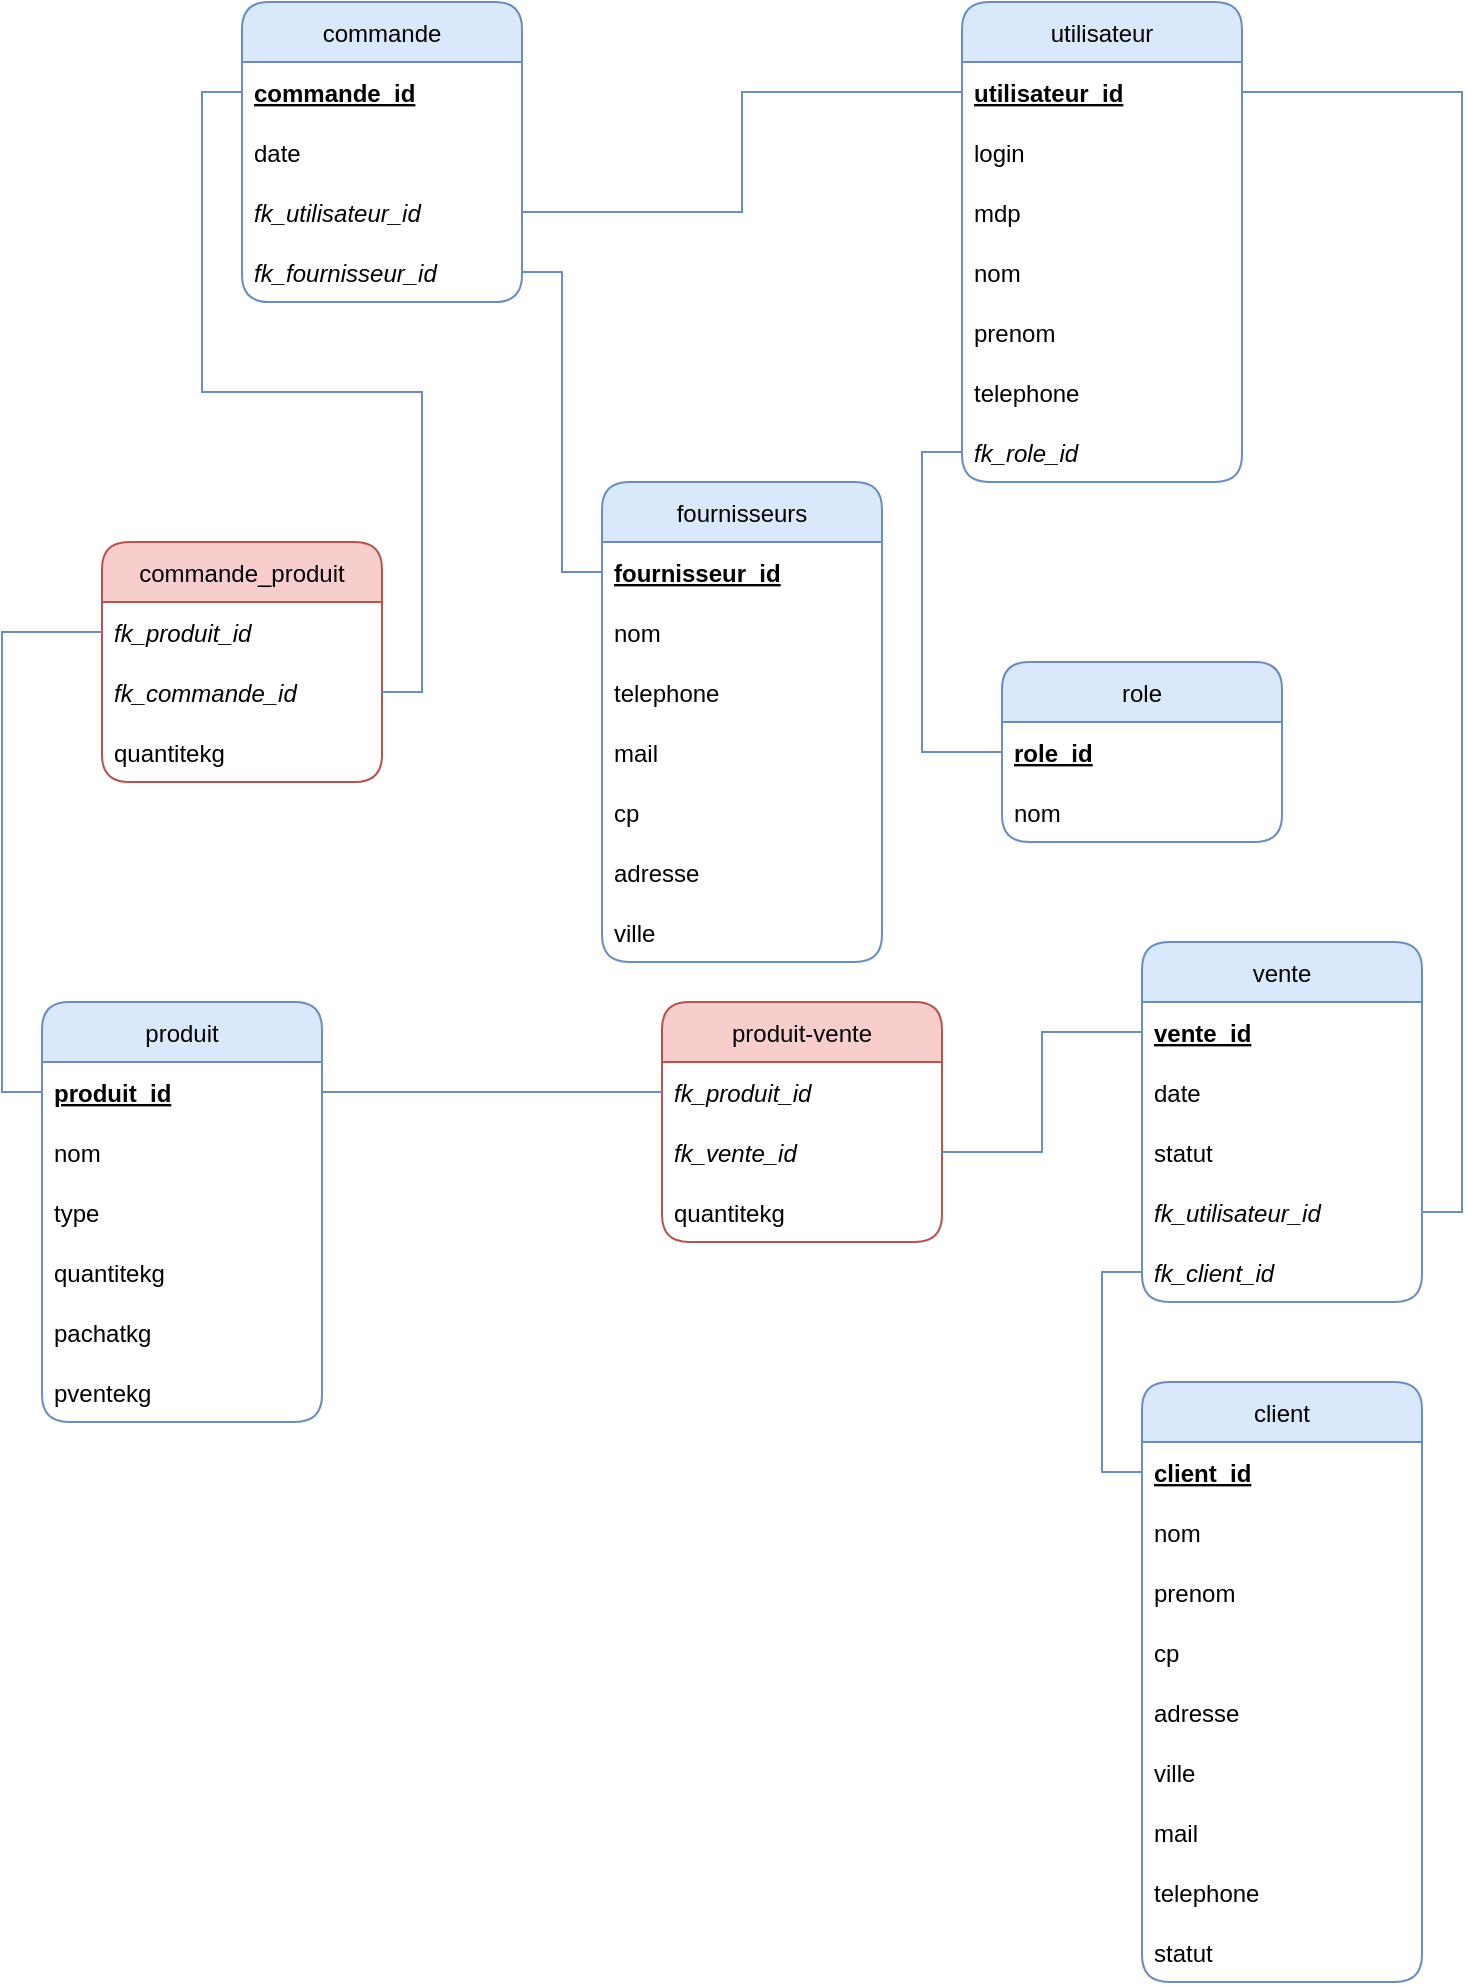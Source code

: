 <mxfile version="16.5.1" type="device" pages="3"><diagram name="MLD" id="XTCHL0gouORRY41vCy9g"><mxGraphModel dx="946" dy="680" grid="1" gridSize="10" guides="1" tooltips="1" connect="1" arrows="1" fold="1" page="1" pageScale="1" pageWidth="1169" pageHeight="827" math="0" shadow="0"><root><mxCell id="dNvSnYq4nHQijnuIBkh_-0"/><mxCell id="dNvSnYq4nHQijnuIBkh_-1" parent="dNvSnYq4nHQijnuIBkh_-0"/><mxCell id="dNvSnYq4nHQijnuIBkh_-2" value="fournisseurs" style="swimlane;fontStyle=0;childLayout=stackLayout;horizontal=1;startSize=30;horizontalStack=0;resizeParent=1;resizeParentMax=0;resizeLast=0;collapsible=1;marginBottom=0;rounded=1;fillColor=#dae8fc;strokeColor=#6c8ebf;" parent="dNvSnYq4nHQijnuIBkh_-1" vertex="1"><mxGeometry x="560" y="290" width="140" height="240" as="geometry"/></mxCell><mxCell id="dNvSnYq4nHQijnuIBkh_-3" value="fournisseur_id" style="text;strokeColor=none;fillColor=none;align=left;verticalAlign=middle;spacingLeft=4;spacingRight=4;overflow=hidden;points=[[0,0.5],[1,0.5]];portConstraint=eastwest;rotatable=0;fontStyle=5" parent="dNvSnYq4nHQijnuIBkh_-2" vertex="1"><mxGeometry y="30" width="140" height="30" as="geometry"/></mxCell><mxCell id="dNvSnYq4nHQijnuIBkh_-4" value="nom" style="text;strokeColor=none;fillColor=none;align=left;verticalAlign=middle;spacingLeft=4;spacingRight=4;overflow=hidden;points=[[0,0.5],[1,0.5]];portConstraint=eastwest;rotatable=0;" parent="dNvSnYq4nHQijnuIBkh_-2" vertex="1"><mxGeometry y="60" width="140" height="30" as="geometry"/></mxCell><mxCell id="dNvSnYq4nHQijnuIBkh_-5" value="telephone" style="text;strokeColor=none;fillColor=none;align=left;verticalAlign=middle;spacingLeft=4;spacingRight=4;overflow=hidden;points=[[0,0.5],[1,0.5]];portConstraint=eastwest;rotatable=0;" parent="dNvSnYq4nHQijnuIBkh_-2" vertex="1"><mxGeometry y="90" width="140" height="30" as="geometry"/></mxCell><mxCell id="dNvSnYq4nHQijnuIBkh_-6" value="mail" style="text;strokeColor=none;fillColor=none;align=left;verticalAlign=middle;spacingLeft=4;spacingRight=4;overflow=hidden;points=[[0,0.5],[1,0.5]];portConstraint=eastwest;rotatable=0;" parent="dNvSnYq4nHQijnuIBkh_-2" vertex="1"><mxGeometry y="120" width="140" height="30" as="geometry"/></mxCell><mxCell id="dNvSnYq4nHQijnuIBkh_-7" value="cp" style="text;strokeColor=none;fillColor=none;align=left;verticalAlign=middle;spacingLeft=4;spacingRight=4;overflow=hidden;points=[[0,0.5],[1,0.5]];portConstraint=eastwest;rotatable=0;" parent="dNvSnYq4nHQijnuIBkh_-2" vertex="1"><mxGeometry y="150" width="140" height="30" as="geometry"/></mxCell><mxCell id="SAN2Vj7xj1mDCrpXghCX-2" value="adresse" style="text;strokeColor=none;fillColor=none;align=left;verticalAlign=middle;spacingLeft=4;spacingRight=4;overflow=hidden;points=[[0,0.5],[1,0.5]];portConstraint=eastwest;rotatable=0;" parent="dNvSnYq4nHQijnuIBkh_-2" vertex="1"><mxGeometry y="180" width="140" height="30" as="geometry"/></mxCell><mxCell id="SAN2Vj7xj1mDCrpXghCX-3" value="ville" style="text;strokeColor=none;fillColor=none;align=left;verticalAlign=middle;spacingLeft=4;spacingRight=4;overflow=hidden;points=[[0,0.5],[1,0.5]];portConstraint=eastwest;rotatable=0;" parent="dNvSnYq4nHQijnuIBkh_-2" vertex="1"><mxGeometry y="210" width="140" height="30" as="geometry"/></mxCell><mxCell id="dNvSnYq4nHQijnuIBkh_-8" value="commande" style="swimlane;fontStyle=0;childLayout=stackLayout;horizontal=1;startSize=30;horizontalStack=0;resizeParent=1;resizeParentMax=0;resizeLast=0;collapsible=1;marginBottom=0;rounded=1;fillColor=#dae8fc;strokeColor=#6c8ebf;" parent="dNvSnYq4nHQijnuIBkh_-1" vertex="1"><mxGeometry x="380" y="50" width="140" height="150" as="geometry"/></mxCell><mxCell id="dNvSnYq4nHQijnuIBkh_-9" value="commande_id" style="text;strokeColor=none;fillColor=none;align=left;verticalAlign=middle;spacingLeft=4;spacingRight=4;overflow=hidden;points=[[0,0.5],[1,0.5]];portConstraint=eastwest;rotatable=0;rounded=1;fontStyle=5" parent="dNvSnYq4nHQijnuIBkh_-8" vertex="1"><mxGeometry y="30" width="140" height="30" as="geometry"/></mxCell><mxCell id="dNvSnYq4nHQijnuIBkh_-10" value="date" style="text;strokeColor=none;fillColor=none;align=left;verticalAlign=middle;spacingLeft=4;spacingRight=4;overflow=hidden;points=[[0,0.5],[1,0.5]];portConstraint=eastwest;rotatable=0;rounded=1;" parent="dNvSnYq4nHQijnuIBkh_-8" vertex="1"><mxGeometry y="60" width="140" height="30" as="geometry"/></mxCell><mxCell id="dNvSnYq4nHQijnuIBkh_-12" value="fk_utilisateur_id" style="text;strokeColor=none;fillColor=none;align=left;verticalAlign=middle;spacingLeft=4;spacingRight=4;overflow=hidden;points=[[0,0.5],[1,0.5]];portConstraint=eastwest;rotatable=0;rounded=1;fontStyle=2" parent="dNvSnYq4nHQijnuIBkh_-8" vertex="1"><mxGeometry y="90" width="140" height="30" as="geometry"/></mxCell><mxCell id="dNvSnYq4nHQijnuIBkh_-13" value="fk_fournisseur_id" style="text;strokeColor=none;fillColor=none;align=left;verticalAlign=middle;spacingLeft=4;spacingRight=4;overflow=hidden;points=[[0,0.5],[1,0.5]];portConstraint=eastwest;rotatable=0;rounded=1;fontStyle=2" parent="dNvSnYq4nHQijnuIBkh_-8" vertex="1"><mxGeometry y="120" width="140" height="30" as="geometry"/></mxCell><mxCell id="dNvSnYq4nHQijnuIBkh_-14" value="produit" style="swimlane;fontStyle=0;childLayout=stackLayout;horizontal=1;startSize=30;horizontalStack=0;resizeParent=1;resizeParentMax=0;resizeLast=0;collapsible=1;marginBottom=0;rounded=1;fillColor=#dae8fc;strokeColor=#6c8ebf;" parent="dNvSnYq4nHQijnuIBkh_-1" vertex="1"><mxGeometry x="280" y="550" width="140" height="210" as="geometry"/></mxCell><mxCell id="dNvSnYq4nHQijnuIBkh_-15" value="produit_id" style="text;strokeColor=none;fillColor=none;align=left;verticalAlign=middle;spacingLeft=4;spacingRight=4;overflow=hidden;points=[[0,0.5],[1,0.5]];portConstraint=eastwest;rotatable=0;rounded=1;fontStyle=5" parent="dNvSnYq4nHQijnuIBkh_-14" vertex="1"><mxGeometry y="30" width="140" height="30" as="geometry"/></mxCell><mxCell id="dNvSnYq4nHQijnuIBkh_-16" value="nom" style="text;strokeColor=none;fillColor=none;align=left;verticalAlign=middle;spacingLeft=4;spacingRight=4;overflow=hidden;points=[[0,0.5],[1,0.5]];portConstraint=eastwest;rotatable=0;rounded=1;fontStyle=0" parent="dNvSnYq4nHQijnuIBkh_-14" vertex="1"><mxGeometry y="60" width="140" height="30" as="geometry"/></mxCell><mxCell id="dNvSnYq4nHQijnuIBkh_-17" value="type" style="text;strokeColor=none;fillColor=none;align=left;verticalAlign=middle;spacingLeft=4;spacingRight=4;overflow=hidden;points=[[0,0.5],[1,0.5]];portConstraint=eastwest;rotatable=0;rounded=1;" parent="dNvSnYq4nHQijnuIBkh_-14" vertex="1"><mxGeometry y="90" width="140" height="30" as="geometry"/></mxCell><mxCell id="dNvSnYq4nHQijnuIBkh_-18" value="quantitekg" style="text;strokeColor=none;fillColor=none;align=left;verticalAlign=middle;spacingLeft=4;spacingRight=4;overflow=hidden;points=[[0,0.5],[1,0.5]];portConstraint=eastwest;rotatable=0;rounded=1;" parent="dNvSnYq4nHQijnuIBkh_-14" vertex="1"><mxGeometry y="120" width="140" height="30" as="geometry"/></mxCell><mxCell id="dNvSnYq4nHQijnuIBkh_-19" value="pachatkg" style="text;strokeColor=none;fillColor=none;align=left;verticalAlign=middle;spacingLeft=4;spacingRight=4;overflow=hidden;points=[[0,0.5],[1,0.5]];portConstraint=eastwest;rotatable=0;rounded=1;" parent="dNvSnYq4nHQijnuIBkh_-14" vertex="1"><mxGeometry y="150" width="140" height="30" as="geometry"/></mxCell><mxCell id="dNvSnYq4nHQijnuIBkh_-20" value="pventekg" style="text;strokeColor=none;fillColor=none;align=left;verticalAlign=middle;spacingLeft=4;spacingRight=4;overflow=hidden;points=[[0,0.5],[1,0.5]];portConstraint=eastwest;rotatable=0;rounded=1;" parent="dNvSnYq4nHQijnuIBkh_-14" vertex="1"><mxGeometry y="180" width="140" height="30" as="geometry"/></mxCell><mxCell id="dNvSnYq4nHQijnuIBkh_-21" value="vente" style="swimlane;fontStyle=0;childLayout=stackLayout;horizontal=1;startSize=30;horizontalStack=0;resizeParent=1;resizeParentMax=0;resizeLast=0;collapsible=1;marginBottom=0;rounded=1;fillColor=#dae8fc;strokeColor=#6c8ebf;" parent="dNvSnYq4nHQijnuIBkh_-1" vertex="1"><mxGeometry x="830" y="520" width="140" height="180" as="geometry"/></mxCell><mxCell id="dNvSnYq4nHQijnuIBkh_-22" value="vente_id" style="text;strokeColor=none;fillColor=none;align=left;verticalAlign=middle;spacingLeft=4;spacingRight=4;overflow=hidden;points=[[0,0.5],[1,0.5]];portConstraint=eastwest;rotatable=0;rounded=1;fontStyle=5" parent="dNvSnYq4nHQijnuIBkh_-21" vertex="1"><mxGeometry y="30" width="140" height="30" as="geometry"/></mxCell><mxCell id="dNvSnYq4nHQijnuIBkh_-23" value="date" style="text;strokeColor=none;fillColor=none;align=left;verticalAlign=middle;spacingLeft=4;spacingRight=4;overflow=hidden;points=[[0,0.5],[1,0.5]];portConstraint=eastwest;rotatable=0;rounded=1;" parent="dNvSnYq4nHQijnuIBkh_-21" vertex="1"><mxGeometry y="60" width="140" height="30" as="geometry"/></mxCell><mxCell id="dNvSnYq4nHQijnuIBkh_-24" value="statut" style="text;strokeColor=none;fillColor=none;align=left;verticalAlign=middle;spacingLeft=4;spacingRight=4;overflow=hidden;points=[[0,0.5],[1,0.5]];portConstraint=eastwest;rotatable=0;rounded=1;" parent="dNvSnYq4nHQijnuIBkh_-21" vertex="1"><mxGeometry y="90" width="140" height="30" as="geometry"/></mxCell><mxCell id="dNvSnYq4nHQijnuIBkh_-25" value="fk_utilisateur_id" style="text;strokeColor=none;fillColor=none;align=left;verticalAlign=middle;spacingLeft=4;spacingRight=4;overflow=hidden;points=[[0,0.5],[1,0.5]];portConstraint=eastwest;rotatable=0;rounded=1;fontStyle=2" parent="dNvSnYq4nHQijnuIBkh_-21" vertex="1"><mxGeometry y="120" width="140" height="30" as="geometry"/></mxCell><mxCell id="dNvSnYq4nHQijnuIBkh_-26" value="fk_client_id" style="text;strokeColor=none;fillColor=none;align=left;verticalAlign=middle;spacingLeft=4;spacingRight=4;overflow=hidden;points=[[0,0.5],[1,0.5]];portConstraint=eastwest;rotatable=0;rounded=1;fontStyle=2" parent="dNvSnYq4nHQijnuIBkh_-21" vertex="1"><mxGeometry y="150" width="140" height="30" as="geometry"/></mxCell><mxCell id="dNvSnYq4nHQijnuIBkh_-28" value="client" style="swimlane;fontStyle=0;childLayout=stackLayout;horizontal=1;startSize=30;horizontalStack=0;resizeParent=1;resizeParentMax=0;resizeLast=0;collapsible=1;marginBottom=0;rounded=1;fillColor=#dae8fc;strokeColor=#6c8ebf;" parent="dNvSnYq4nHQijnuIBkh_-1" vertex="1"><mxGeometry x="830" y="740" width="140" height="300" as="geometry"/></mxCell><mxCell id="dNvSnYq4nHQijnuIBkh_-29" value="client_id" style="text;strokeColor=none;fillColor=none;align=left;verticalAlign=middle;spacingLeft=4;spacingRight=4;overflow=hidden;points=[[0,0.5],[1,0.5]];portConstraint=eastwest;rotatable=0;rounded=1;fontStyle=5" parent="dNvSnYq4nHQijnuIBkh_-28" vertex="1"><mxGeometry y="30" width="140" height="30" as="geometry"/></mxCell><mxCell id="dNvSnYq4nHQijnuIBkh_-30" value="nom" style="text;strokeColor=none;fillColor=none;align=left;verticalAlign=middle;spacingLeft=4;spacingRight=4;overflow=hidden;points=[[0,0.5],[1,0.5]];portConstraint=eastwest;rotatable=0;rounded=1;" parent="dNvSnYq4nHQijnuIBkh_-28" vertex="1"><mxGeometry y="60" width="140" height="30" as="geometry"/></mxCell><mxCell id="dNvSnYq4nHQijnuIBkh_-31" value="prenom" style="text;strokeColor=none;fillColor=none;align=left;verticalAlign=middle;spacingLeft=4;spacingRight=4;overflow=hidden;points=[[0,0.5],[1,0.5]];portConstraint=eastwest;rotatable=0;rounded=1;" parent="dNvSnYq4nHQijnuIBkh_-28" vertex="1"><mxGeometry y="90" width="140" height="30" as="geometry"/></mxCell><mxCell id="dNvSnYq4nHQijnuIBkh_-32" value="cp" style="text;strokeColor=none;fillColor=none;align=left;verticalAlign=middle;spacingLeft=4;spacingRight=4;overflow=hidden;points=[[0,0.5],[1,0.5]];portConstraint=eastwest;rotatable=0;rounded=1;" parent="dNvSnYq4nHQijnuIBkh_-28" vertex="1"><mxGeometry y="120" width="140" height="30" as="geometry"/></mxCell><mxCell id="dNvSnYq4nHQijnuIBkh_-33" value="adresse" style="text;strokeColor=none;fillColor=none;align=left;verticalAlign=middle;spacingLeft=4;spacingRight=4;overflow=hidden;points=[[0,0.5],[1,0.5]];portConstraint=eastwest;rotatable=0;rounded=1;" parent="dNvSnYq4nHQijnuIBkh_-28" vertex="1"><mxGeometry y="150" width="140" height="30" as="geometry"/></mxCell><mxCell id="dNvSnYq4nHQijnuIBkh_-34" value="ville" style="text;strokeColor=none;fillColor=none;align=left;verticalAlign=middle;spacingLeft=4;spacingRight=4;overflow=hidden;points=[[0,0.5],[1,0.5]];portConstraint=eastwest;rotatable=0;rounded=1;" parent="dNvSnYq4nHQijnuIBkh_-28" vertex="1"><mxGeometry y="180" width="140" height="30" as="geometry"/></mxCell><mxCell id="SAN2Vj7xj1mDCrpXghCX-6" value="mail" style="text;strokeColor=none;fillColor=none;align=left;verticalAlign=middle;spacingLeft=4;spacingRight=4;overflow=hidden;points=[[0,0.5],[1,0.5]];portConstraint=eastwest;rotatable=0;rounded=1;" parent="dNvSnYq4nHQijnuIBkh_-28" vertex="1"><mxGeometry y="210" width="140" height="30" as="geometry"/></mxCell><mxCell id="SAN2Vj7xj1mDCrpXghCX-7" value="telephone" style="text;strokeColor=none;fillColor=none;align=left;verticalAlign=middle;spacingLeft=4;spacingRight=4;overflow=hidden;points=[[0,0.5],[1,0.5]];portConstraint=eastwest;rotatable=0;rounded=1;" parent="dNvSnYq4nHQijnuIBkh_-28" vertex="1"><mxGeometry y="240" width="140" height="30" as="geometry"/></mxCell><mxCell id="SAN2Vj7xj1mDCrpXghCX-17" value="statut" style="text;strokeColor=none;fillColor=none;align=left;verticalAlign=middle;spacingLeft=4;spacingRight=4;overflow=hidden;points=[[0,0.5],[1,0.5]];portConstraint=eastwest;rotatable=0;rounded=1;" parent="dNvSnYq4nHQijnuIBkh_-28" vertex="1"><mxGeometry y="270" width="140" height="30" as="geometry"/></mxCell><mxCell id="dNvSnYq4nHQijnuIBkh_-35" value="utilisateur" style="swimlane;fontStyle=0;childLayout=stackLayout;horizontal=1;startSize=30;horizontalStack=0;resizeParent=1;resizeParentMax=0;resizeLast=0;collapsible=1;marginBottom=0;rounded=1;fillColor=#dae8fc;strokeColor=#6c8ebf;" parent="dNvSnYq4nHQijnuIBkh_-1" vertex="1"><mxGeometry x="740" y="50" width="140" height="240" as="geometry"/></mxCell><mxCell id="dNvSnYq4nHQijnuIBkh_-36" value="utilisateur_id" style="text;strokeColor=none;fillColor=none;align=left;verticalAlign=middle;spacingLeft=4;spacingRight=4;overflow=hidden;points=[[0,0.5],[1,0.5]];portConstraint=eastwest;rotatable=0;rounded=1;fontStyle=5" parent="dNvSnYq4nHQijnuIBkh_-35" vertex="1"><mxGeometry y="30" width="140" height="30" as="geometry"/></mxCell><mxCell id="dNvSnYq4nHQijnuIBkh_-37" value="login" style="text;strokeColor=none;fillColor=none;align=left;verticalAlign=middle;spacingLeft=4;spacingRight=4;overflow=hidden;points=[[0,0.5],[1,0.5]];portConstraint=eastwest;rotatable=0;rounded=1;" parent="dNvSnYq4nHQijnuIBkh_-35" vertex="1"><mxGeometry y="60" width="140" height="30" as="geometry"/></mxCell><mxCell id="dNvSnYq4nHQijnuIBkh_-38" value="mdp" style="text;strokeColor=none;fillColor=none;align=left;verticalAlign=middle;spacingLeft=4;spacingRight=4;overflow=hidden;points=[[0,0.5],[1,0.5]];portConstraint=eastwest;rotatable=0;rounded=1;" parent="dNvSnYq4nHQijnuIBkh_-35" vertex="1"><mxGeometry y="90" width="140" height="30" as="geometry"/></mxCell><mxCell id="dNvSnYq4nHQijnuIBkh_-39" value="nom" style="text;strokeColor=none;fillColor=none;align=left;verticalAlign=middle;spacingLeft=4;spacingRight=4;overflow=hidden;points=[[0,0.5],[1,0.5]];portConstraint=eastwest;rotatable=0;rounded=1;" parent="dNvSnYq4nHQijnuIBkh_-35" vertex="1"><mxGeometry y="120" width="140" height="30" as="geometry"/></mxCell><mxCell id="dNvSnYq4nHQijnuIBkh_-40" value="prenom" style="text;strokeColor=none;fillColor=none;align=left;verticalAlign=middle;spacingLeft=4;spacingRight=4;overflow=hidden;points=[[0,0.5],[1,0.5]];portConstraint=eastwest;rotatable=0;rounded=1;" parent="dNvSnYq4nHQijnuIBkh_-35" vertex="1"><mxGeometry y="150" width="140" height="30" as="geometry"/></mxCell><mxCell id="dNvSnYq4nHQijnuIBkh_-41" value="telephone" style="text;strokeColor=none;fillColor=none;align=left;verticalAlign=middle;spacingLeft=4;spacingRight=4;overflow=hidden;points=[[0,0.5],[1,0.5]];portConstraint=eastwest;rotatable=0;rounded=1;" parent="dNvSnYq4nHQijnuIBkh_-35" vertex="1"><mxGeometry y="180" width="140" height="30" as="geometry"/></mxCell><mxCell id="dNvSnYq4nHQijnuIBkh_-42" value="fk_role_id" style="text;strokeColor=none;fillColor=none;align=left;verticalAlign=middle;spacingLeft=4;spacingRight=4;overflow=hidden;points=[[0,0.5],[1,0.5]];portConstraint=eastwest;rotatable=0;rounded=1;fontStyle=2" parent="dNvSnYq4nHQijnuIBkh_-35" vertex="1"><mxGeometry y="210" width="140" height="30" as="geometry"/></mxCell><mxCell id="dNvSnYq4nHQijnuIBkh_-43" value="role" style="swimlane;fontStyle=0;childLayout=stackLayout;horizontal=1;startSize=30;horizontalStack=0;resizeParent=1;resizeParentMax=0;resizeLast=0;collapsible=1;marginBottom=0;rounded=1;fillColor=#dae8fc;strokeColor=#6c8ebf;" parent="dNvSnYq4nHQijnuIBkh_-1" vertex="1"><mxGeometry x="760" y="380" width="140" height="90" as="geometry"/></mxCell><mxCell id="dNvSnYq4nHQijnuIBkh_-44" value="role_id" style="text;strokeColor=none;fillColor=none;align=left;verticalAlign=middle;spacingLeft=4;spacingRight=4;overflow=hidden;points=[[0,0.5],[1,0.5]];portConstraint=eastwest;rotatable=0;rounded=1;fontStyle=5" parent="dNvSnYq4nHQijnuIBkh_-43" vertex="1"><mxGeometry y="30" width="140" height="30" as="geometry"/></mxCell><mxCell id="dNvSnYq4nHQijnuIBkh_-45" value="nom" style="text;strokeColor=none;fillColor=none;align=left;verticalAlign=middle;spacingLeft=4;spacingRight=4;overflow=hidden;points=[[0,0.5],[1,0.5]];portConstraint=eastwest;rotatable=0;rounded=1;fontStyle=0" parent="dNvSnYq4nHQijnuIBkh_-43" vertex="1"><mxGeometry y="60" width="140" height="30" as="geometry"/></mxCell><mxCell id="dNvSnYq4nHQijnuIBkh_-46" style="edgeStyle=orthogonalEdgeStyle;rounded=0;orthogonalLoop=1;jettySize=auto;html=1;entryX=0;entryY=0.5;entryDx=0;entryDy=0;endArrow=none;endFill=0;fillColor=#dae8fc;strokeColor=#6c8ebf;" parent="dNvSnYq4nHQijnuIBkh_-1" source="dNvSnYq4nHQijnuIBkh_-26" target="dNvSnYq4nHQijnuIBkh_-29" edge="1"><mxGeometry relative="1" as="geometry"/></mxCell><mxCell id="dNvSnYq4nHQijnuIBkh_-48" style="edgeStyle=orthogonalEdgeStyle;rounded=0;orthogonalLoop=1;jettySize=auto;html=1;entryX=0;entryY=0.5;entryDx=0;entryDy=0;endArrow=none;endFill=0;fillColor=#dae8fc;strokeColor=#6c8ebf;" parent="dNvSnYq4nHQijnuIBkh_-1" source="dNvSnYq4nHQijnuIBkh_-44" target="dNvSnYq4nHQijnuIBkh_-42" edge="1"><mxGeometry relative="1" as="geometry"/></mxCell><mxCell id="dNvSnYq4nHQijnuIBkh_-49" style="edgeStyle=orthogonalEdgeStyle;rounded=0;orthogonalLoop=1;jettySize=auto;html=1;entryX=1;entryY=0.5;entryDx=0;entryDy=0;endArrow=none;endFill=0;fillColor=#dae8fc;strokeColor=#6c8ebf;" parent="dNvSnYq4nHQijnuIBkh_-1" source="dNvSnYq4nHQijnuIBkh_-36" target="dNvSnYq4nHQijnuIBkh_-25" edge="1"><mxGeometry relative="1" as="geometry"/></mxCell><mxCell id="dNvSnYq4nHQijnuIBkh_-50" value="produit-vente" style="swimlane;fontStyle=0;childLayout=stackLayout;horizontal=1;startSize=30;horizontalStack=0;resizeParent=1;resizeParentMax=0;resizeLast=0;collapsible=1;marginBottom=0;rounded=1;fillColor=#f8cecc;strokeColor=#b85450;" parent="dNvSnYq4nHQijnuIBkh_-1" vertex="1"><mxGeometry x="590" y="550" width="140" height="120" as="geometry"/></mxCell><mxCell id="dNvSnYq4nHQijnuIBkh_-51" value="fk_produit_id" style="text;strokeColor=none;fillColor=none;align=left;verticalAlign=middle;spacingLeft=4;spacingRight=4;overflow=hidden;points=[[0,0.5],[1,0.5]];portConstraint=eastwest;rotatable=0;rounded=1;fontStyle=2" parent="dNvSnYq4nHQijnuIBkh_-50" vertex="1"><mxGeometry y="30" width="140" height="30" as="geometry"/></mxCell><mxCell id="dNvSnYq4nHQijnuIBkh_-52" value="fk_vente_id" style="text;strokeColor=none;fillColor=none;align=left;verticalAlign=middle;spacingLeft=4;spacingRight=4;overflow=hidden;points=[[0,0.5],[1,0.5]];portConstraint=eastwest;rotatable=0;rounded=1;fontStyle=2" parent="dNvSnYq4nHQijnuIBkh_-50" vertex="1"><mxGeometry y="60" width="140" height="30" as="geometry"/></mxCell><mxCell id="dNvSnYq4nHQijnuIBkh_-53" value="quantitekg" style="text;strokeColor=none;fillColor=none;align=left;verticalAlign=middle;spacingLeft=4;spacingRight=4;overflow=hidden;points=[[0,0.5],[1,0.5]];portConstraint=eastwest;rotatable=0;rounded=1;fontStyle=0" parent="dNvSnYq4nHQijnuIBkh_-50" vertex="1"><mxGeometry y="90" width="140" height="30" as="geometry"/></mxCell><mxCell id="dNvSnYq4nHQijnuIBkh_-54" style="edgeStyle=orthogonalEdgeStyle;rounded=0;orthogonalLoop=1;jettySize=auto;html=1;entryX=0;entryY=0.5;entryDx=0;entryDy=0;endArrow=none;endFill=0;fillColor=#dae8fc;strokeColor=#6c8ebf;" parent="dNvSnYq4nHQijnuIBkh_-1" source="dNvSnYq4nHQijnuIBkh_-52" target="dNvSnYq4nHQijnuIBkh_-22" edge="1"><mxGeometry relative="1" as="geometry"/></mxCell><mxCell id="dNvSnYq4nHQijnuIBkh_-56" value="commande_produit" style="swimlane;fontStyle=0;childLayout=stackLayout;horizontal=1;startSize=30;horizontalStack=0;resizeParent=1;resizeParentMax=0;resizeLast=0;collapsible=1;marginBottom=0;rounded=1;fillColor=#f8cecc;strokeColor=#b85450;" parent="dNvSnYq4nHQijnuIBkh_-1" vertex="1"><mxGeometry x="310" y="320" width="140" height="120" as="geometry"/></mxCell><mxCell id="dNvSnYq4nHQijnuIBkh_-57" value="fk_produit_id" style="text;strokeColor=none;fillColor=none;align=left;verticalAlign=middle;spacingLeft=4;spacingRight=4;overflow=hidden;points=[[0,0.5],[1,0.5]];portConstraint=eastwest;rotatable=0;rounded=1;fontStyle=2" parent="dNvSnYq4nHQijnuIBkh_-56" vertex="1"><mxGeometry y="30" width="140" height="30" as="geometry"/></mxCell><mxCell id="dNvSnYq4nHQijnuIBkh_-58" value="fk_commande_id" style="text;strokeColor=none;fillColor=none;align=left;verticalAlign=middle;spacingLeft=4;spacingRight=4;overflow=hidden;points=[[0,0.5],[1,0.5]];portConstraint=eastwest;rotatable=0;rounded=1;fontStyle=2" parent="dNvSnYq4nHQijnuIBkh_-56" vertex="1"><mxGeometry y="60" width="140" height="30" as="geometry"/></mxCell><mxCell id="dNvSnYq4nHQijnuIBkh_-59" value="quantitekg" style="text;strokeColor=none;fillColor=none;align=left;verticalAlign=middle;spacingLeft=4;spacingRight=4;overflow=hidden;points=[[0,0.5],[1,0.5]];portConstraint=eastwest;rotatable=0;rounded=1;fontStyle=0" parent="dNvSnYq4nHQijnuIBkh_-56" vertex="1"><mxGeometry y="90" width="140" height="30" as="geometry"/></mxCell><mxCell id="dNvSnYq4nHQijnuIBkh_-60" style="edgeStyle=orthogonalEdgeStyle;rounded=0;orthogonalLoop=1;jettySize=auto;html=1;entryX=0;entryY=0.5;entryDx=0;entryDy=0;endArrow=none;endFill=0;fillColor=#dae8fc;strokeColor=#6c8ebf;" parent="dNvSnYq4nHQijnuIBkh_-1" source="dNvSnYq4nHQijnuIBkh_-57" target="dNvSnYq4nHQijnuIBkh_-15" edge="1"><mxGeometry relative="1" as="geometry"/></mxCell><mxCell id="dNvSnYq4nHQijnuIBkh_-61" style="edgeStyle=orthogonalEdgeStyle;rounded=0;orthogonalLoop=1;jettySize=auto;html=1;entryX=0;entryY=0.5;entryDx=0;entryDy=0;endArrow=none;endFill=0;fillColor=#dae8fc;strokeColor=#6c8ebf;" parent="dNvSnYq4nHQijnuIBkh_-1" source="dNvSnYq4nHQijnuIBkh_-58" target="dNvSnYq4nHQijnuIBkh_-9" edge="1"><mxGeometry relative="1" as="geometry"/></mxCell><mxCell id="SAN2Vj7xj1mDCrpXghCX-0" style="edgeStyle=orthogonalEdgeStyle;rounded=0;orthogonalLoop=1;jettySize=auto;html=1;entryX=0;entryY=0.5;entryDx=0;entryDy=0;endArrow=none;endFill=0;fillColor=#dae8fc;strokeColor=#6c8ebf;" parent="dNvSnYq4nHQijnuIBkh_-1" source="dNvSnYq4nHQijnuIBkh_-12" target="dNvSnYq4nHQijnuIBkh_-36" edge="1"><mxGeometry relative="1" as="geometry"/></mxCell><mxCell id="SAN2Vj7xj1mDCrpXghCX-1" style="edgeStyle=orthogonalEdgeStyle;rounded=0;orthogonalLoop=1;jettySize=auto;html=1;entryX=1;entryY=0.5;entryDx=0;entryDy=0;endArrow=none;endFill=0;fillColor=#dae8fc;strokeColor=#6c8ebf;" parent="dNvSnYq4nHQijnuIBkh_-1" source="dNvSnYq4nHQijnuIBkh_-3" target="dNvSnYq4nHQijnuIBkh_-13" edge="1"><mxGeometry relative="1" as="geometry"/></mxCell><mxCell id="SAN2Vj7xj1mDCrpXghCX-5" style="edgeStyle=orthogonalEdgeStyle;rounded=0;orthogonalLoop=1;jettySize=auto;html=1;entryX=0;entryY=0.5;entryDx=0;entryDy=0;endArrow=none;endFill=0;fillColor=#dae8fc;strokeColor=#6c8ebf;" parent="dNvSnYq4nHQijnuIBkh_-1" source="dNvSnYq4nHQijnuIBkh_-15" target="dNvSnYq4nHQijnuIBkh_-51" edge="1"><mxGeometry relative="1" as="geometry"/></mxCell></root></mxGraphModel></diagram><diagram name="MCD" id="NaflyY2HTSSiLSCCROGS"><mxGraphModel dx="946" dy="-147" grid="1" gridSize="10" guides="1" tooltips="1" connect="1" arrows="1" fold="1" page="1" pageScale="1" pageWidth="1169" pageHeight="827" math="0" shadow="0"><root><mxCell id="5Rl4WcvqzmcMnybdjWt0-0"/><mxCell id="5Rl4WcvqzmcMnybdjWt0-1" parent="5Rl4WcvqzmcMnybdjWt0-0"/><mxCell id="D4-rAaYhKtv2tBdrKftS-0" value="fournisseurs" style="swimlane;fontStyle=0;childLayout=stackLayout;horizontal=1;startSize=30;horizontalStack=0;resizeParent=1;resizeParentMax=0;resizeLast=0;collapsible=1;marginBottom=0;rounded=1;fillColor=#dae8fc;strokeColor=#6c8ebf;" parent="5Rl4WcvqzmcMnybdjWt0-1" vertex="1"><mxGeometry x="520" y="973" width="140" height="150" as="geometry"/></mxCell><mxCell id="D4-rAaYhKtv2tBdrKftS-2" value="nom" style="text;strokeColor=none;fillColor=none;align=left;verticalAlign=middle;spacingLeft=4;spacingRight=4;overflow=hidden;points=[[0,0.5],[1,0.5]];portConstraint=eastwest;rotatable=0;" parent="D4-rAaYhKtv2tBdrKftS-0" vertex="1"><mxGeometry y="30" width="140" height="30" as="geometry"/></mxCell><mxCell id="D4-rAaYhKtv2tBdrKftS-3" value="telephone" style="text;strokeColor=none;fillColor=none;align=left;verticalAlign=middle;spacingLeft=4;spacingRight=4;overflow=hidden;points=[[0,0.5],[1,0.5]];portConstraint=eastwest;rotatable=0;" parent="D4-rAaYhKtv2tBdrKftS-0" vertex="1"><mxGeometry y="60" width="140" height="30" as="geometry"/></mxCell><mxCell id="D4-rAaYhKtv2tBdrKftS-4" value="mail" style="text;strokeColor=none;fillColor=none;align=left;verticalAlign=middle;spacingLeft=4;spacingRight=4;overflow=hidden;points=[[0,0.5],[1,0.5]];portConstraint=eastwest;rotatable=0;" parent="D4-rAaYhKtv2tBdrKftS-0" vertex="1"><mxGeometry y="90" width="140" height="30" as="geometry"/></mxCell><mxCell id="D4-rAaYhKtv2tBdrKftS-5" value="adresse" style="text;strokeColor=none;fillColor=none;align=left;verticalAlign=middle;spacingLeft=4;spacingRight=4;overflow=hidden;points=[[0,0.5],[1,0.5]];portConstraint=eastwest;rotatable=0;" parent="D4-rAaYhKtv2tBdrKftS-0" vertex="1"><mxGeometry y="120" width="140" height="30" as="geometry"/></mxCell><mxCell id="D4-rAaYhKtv2tBdrKftS-6" value="commande" style="swimlane;fontStyle=0;childLayout=stackLayout;horizontal=1;startSize=30;horizontalStack=0;resizeParent=1;resizeParentMax=0;resizeLast=0;collapsible=1;marginBottom=0;rounded=1;fillColor=#dae8fc;strokeColor=#6c8ebf;" parent="5Rl4WcvqzmcMnybdjWt0-1" vertex="1"><mxGeometry x="890" y="1003" width="140" height="90" as="geometry"/></mxCell><mxCell id="D4-rAaYhKtv2tBdrKftS-8" value="date" style="text;strokeColor=none;fillColor=none;align=left;verticalAlign=middle;spacingLeft=4;spacingRight=4;overflow=hidden;points=[[0,0.5],[1,0.5]];portConstraint=eastwest;rotatable=0;rounded=1;" parent="D4-rAaYhKtv2tBdrKftS-6" vertex="1"><mxGeometry y="30" width="140" height="30" as="geometry"/></mxCell><mxCell id="D4-rAaYhKtv2tBdrKftS-9" value="quantite" style="text;strokeColor=none;fillColor=none;align=left;verticalAlign=middle;spacingLeft=4;spacingRight=4;overflow=hidden;points=[[0,0.5],[1,0.5]];portConstraint=eastwest;rotatable=0;rounded=1;" parent="D4-rAaYhKtv2tBdrKftS-6" vertex="1"><mxGeometry y="60" width="140" height="30" as="geometry"/></mxCell><mxCell id="D4-rAaYhKtv2tBdrKftS-14" style="edgeStyle=orthogonalEdgeStyle;rounded=0;orthogonalLoop=1;jettySize=auto;html=1;entryX=1;entryY=0.5;entryDx=0;entryDy=0;fillColor=#dae8fc;strokeColor=#6c8ebf;endArrow=none;endFill=0;" parent="5Rl4WcvqzmcMnybdjWt0-1" source="D4-rAaYhKtv2tBdrKftS-13" target="D4-rAaYhKtv2tBdrKftS-3" edge="1"><mxGeometry relative="1" as="geometry"/></mxCell><mxCell id="D4-rAaYhKtv2tBdrKftS-16" style="edgeStyle=orthogonalEdgeStyle;rounded=0;orthogonalLoop=1;jettySize=auto;html=1;entryX=0;entryY=0.5;entryDx=0;entryDy=0;fillColor=#dae8fc;strokeColor=#6c8ebf;endArrow=none;endFill=0;" parent="5Rl4WcvqzmcMnybdjWt0-1" source="D4-rAaYhKtv2tBdrKftS-13" target="D4-rAaYhKtv2tBdrKftS-6" edge="1"><mxGeometry relative="1" as="geometry"/></mxCell><mxCell id="D4-rAaYhKtv2tBdrKftS-13" value="livre" style="ellipse;whiteSpace=wrap;html=1;fillColor=#dae8fc;strokeColor=#6c8ebf;" parent="5Rl4WcvqzmcMnybdjWt0-1" vertex="1"><mxGeometry x="720" y="1008" width="120" height="80" as="geometry"/></mxCell><mxCell id="D4-rAaYhKtv2tBdrKftS-17" value="produit" style="swimlane;fontStyle=0;childLayout=stackLayout;horizontal=1;startSize=30;horizontalStack=0;resizeParent=1;resizeParentMax=0;resizeLast=0;collapsible=1;marginBottom=0;rounded=1;fillColor=#dae8fc;strokeColor=#6c8ebf;" parent="5Rl4WcvqzmcMnybdjWt0-1" vertex="1"><mxGeometry x="890" y="1313" width="140" height="180" as="geometry"/></mxCell><mxCell id="D4-rAaYhKtv2tBdrKftS-19" value="quantité" style="text;strokeColor=none;fillColor=none;align=left;verticalAlign=middle;spacingLeft=4;spacingRight=4;overflow=hidden;points=[[0,0.5],[1,0.5]];portConstraint=eastwest;rotatable=0;rounded=1;fontStyle=0" parent="D4-rAaYhKtv2tBdrKftS-17" vertex="1"><mxGeometry y="30" width="140" height="30" as="geometry"/></mxCell><mxCell id="D4-rAaYhKtv2tBdrKftS-20" value="produit" style="text;strokeColor=none;fillColor=none;align=left;verticalAlign=middle;spacingLeft=4;spacingRight=4;overflow=hidden;points=[[0,0.5],[1,0.5]];portConstraint=eastwest;rotatable=0;rounded=1;" parent="D4-rAaYhKtv2tBdrKftS-17" vertex="1"><mxGeometry y="60" width="140" height="30" as="geometry"/></mxCell><mxCell id="D4-rAaYhKtv2tBdrKftS-21" value="type" style="text;strokeColor=none;fillColor=none;align=left;verticalAlign=middle;spacingLeft=4;spacingRight=4;overflow=hidden;points=[[0,0.5],[1,0.5]];portConstraint=eastwest;rotatable=0;rounded=1;" parent="D4-rAaYhKtv2tBdrKftS-17" vertex="1"><mxGeometry y="90" width="140" height="30" as="geometry"/></mxCell><mxCell id="D4-rAaYhKtv2tBdrKftS-22" value="puachat" style="text;strokeColor=none;fillColor=none;align=left;verticalAlign=middle;spacingLeft=4;spacingRight=4;overflow=hidden;points=[[0,0.5],[1,0.5]];portConstraint=eastwest;rotatable=0;rounded=1;" parent="D4-rAaYhKtv2tBdrKftS-17" vertex="1"><mxGeometry y="120" width="140" height="30" as="geometry"/></mxCell><mxCell id="D4-rAaYhKtv2tBdrKftS-23" value="puvente" style="text;strokeColor=none;fillColor=none;align=left;verticalAlign=middle;spacingLeft=4;spacingRight=4;overflow=hidden;points=[[0,0.5],[1,0.5]];portConstraint=eastwest;rotatable=0;rounded=1;" parent="D4-rAaYhKtv2tBdrKftS-17" vertex="1"><mxGeometry y="150" width="140" height="30" as="geometry"/></mxCell><mxCell id="D4-rAaYhKtv2tBdrKftS-25" style="edgeStyle=orthogonalEdgeStyle;rounded=0;orthogonalLoop=1;jettySize=auto;html=1;entryX=0.5;entryY=0.967;entryDx=0;entryDy=0;entryPerimeter=0;endArrow=none;endFill=0;fillColor=#dae8fc;strokeColor=#6c8ebf;" parent="5Rl4WcvqzmcMnybdjWt0-1" source="D4-rAaYhKtv2tBdrKftS-24" target="D4-rAaYhKtv2tBdrKftS-9" edge="1"><mxGeometry relative="1" as="geometry"/></mxCell><mxCell id="D4-rAaYhKtv2tBdrKftS-26" style="edgeStyle=orthogonalEdgeStyle;rounded=0;orthogonalLoop=1;jettySize=auto;html=1;entryX=0.5;entryY=0;entryDx=0;entryDy=0;endArrow=none;endFill=0;fillColor=#dae8fc;strokeColor=#6c8ebf;" parent="5Rl4WcvqzmcMnybdjWt0-1" source="D4-rAaYhKtv2tBdrKftS-24" target="D4-rAaYhKtv2tBdrKftS-17" edge="1"><mxGeometry relative="1" as="geometry"/></mxCell><mxCell id="D4-rAaYhKtv2tBdrKftS-24" value="stocké dans" style="ellipse;whiteSpace=wrap;html=1;fillColor=#dae8fc;strokeColor=#6c8ebf;" parent="5Rl4WcvqzmcMnybdjWt0-1" vertex="1"><mxGeometry x="900" y="1173" width="120" height="80" as="geometry"/></mxCell><mxCell id="5YJuhbmRRI3b8H1wENfx-4" style="edgeStyle=orthogonalEdgeStyle;rounded=0;orthogonalLoop=1;jettySize=auto;html=1;entryX=0;entryY=0.5;entryDx=0;entryDy=0;endArrow=none;endFill=0;" parent="5Rl4WcvqzmcMnybdjWt0-1" source="D4-rAaYhKtv2tBdrKftS-27" target="D4-rAaYhKtv2tBdrKftS-45" edge="1"><mxGeometry relative="1" as="geometry"/></mxCell><mxCell id="D4-rAaYhKtv2tBdrKftS-27" value="vente" style="swimlane;fontStyle=0;childLayout=stackLayout;horizontal=1;startSize=30;horizontalStack=0;resizeParent=1;resizeParentMax=0;resizeLast=0;collapsible=1;marginBottom=0;rounded=1;fillColor=#dae8fc;strokeColor=#6c8ebf;" parent="5Rl4WcvqzmcMnybdjWt0-1" vertex="1"><mxGeometry x="1290" y="1343" width="140" height="120" as="geometry"/></mxCell><mxCell id="D4-rAaYhKtv2tBdrKftS-29" value="date" style="text;strokeColor=none;fillColor=none;align=left;verticalAlign=middle;spacingLeft=4;spacingRight=4;overflow=hidden;points=[[0,0.5],[1,0.5]];portConstraint=eastwest;rotatable=0;rounded=1;" parent="D4-rAaYhKtv2tBdrKftS-27" vertex="1"><mxGeometry y="30" width="140" height="30" as="geometry"/></mxCell><mxCell id="D4-rAaYhKtv2tBdrKftS-30" value="statut" style="text;strokeColor=none;fillColor=none;align=left;verticalAlign=middle;spacingLeft=4;spacingRight=4;overflow=hidden;points=[[0,0.5],[1,0.5]];portConstraint=eastwest;rotatable=0;rounded=1;" parent="D4-rAaYhKtv2tBdrKftS-27" vertex="1"><mxGeometry y="60" width="140" height="30" as="geometry"/></mxCell><mxCell id="5YJuhbmRRI3b8H1wENfx-2" value="quantité" style="text;strokeColor=none;fillColor=none;align=left;verticalAlign=middle;spacingLeft=4;spacingRight=4;overflow=hidden;points=[[0,0.5],[1,0.5]];portConstraint=eastwest;rotatable=0;rounded=1;" parent="D4-rAaYhKtv2tBdrKftS-27" vertex="1"><mxGeometry y="90" width="140" height="30" as="geometry"/></mxCell><mxCell id="D4-rAaYhKtv2tBdrKftS-36" style="edgeStyle=orthogonalEdgeStyle;rounded=0;orthogonalLoop=1;jettySize=auto;html=1;entryX=0;entryY=0.5;entryDx=0;entryDy=0;endArrow=none;endFill=0;" parent="5Rl4WcvqzmcMnybdjWt0-1" source="D4-rAaYhKtv2tBdrKftS-33" target="D4-rAaYhKtv2tBdrKftS-27" edge="1"><mxGeometry relative="1" as="geometry"/></mxCell><mxCell id="D4-rAaYhKtv2tBdrKftS-37" style="edgeStyle=orthogonalEdgeStyle;rounded=0;orthogonalLoop=1;jettySize=auto;html=1;entryX=1;entryY=0.5;entryDx=0;entryDy=0;endArrow=none;endFill=0;" parent="5Rl4WcvqzmcMnybdjWt0-1" source="D4-rAaYhKtv2tBdrKftS-33" target="D4-rAaYhKtv2tBdrKftS-17" edge="1"><mxGeometry relative="1" as="geometry"/></mxCell><mxCell id="D4-rAaYhKtv2tBdrKftS-33" value="utilisé dans" style="ellipse;whiteSpace=wrap;html=1;fillColor=#dae8fc;strokeColor=#6c8ebf;" parent="5Rl4WcvqzmcMnybdjWt0-1" vertex="1"><mxGeometry x="1100" y="1363" width="120" height="80" as="geometry"/></mxCell><mxCell id="D4-rAaYhKtv2tBdrKftS-38" value="client" style="swimlane;fontStyle=0;childLayout=stackLayout;horizontal=1;startSize=30;horizontalStack=0;resizeParent=1;resizeParentMax=0;resizeLast=0;collapsible=1;marginBottom=0;rounded=1;fillColor=#dae8fc;strokeColor=#6c8ebf;" parent="5Rl4WcvqzmcMnybdjWt0-1" vertex="1"><mxGeometry x="1720" y="1320" width="140" height="180" as="geometry"/></mxCell><mxCell id="D4-rAaYhKtv2tBdrKftS-40" value="nom" style="text;strokeColor=none;fillColor=none;align=left;verticalAlign=middle;spacingLeft=4;spacingRight=4;overflow=hidden;points=[[0,0.5],[1,0.5]];portConstraint=eastwest;rotatable=0;rounded=1;" parent="D4-rAaYhKtv2tBdrKftS-38" vertex="1"><mxGeometry y="30" width="140" height="30" as="geometry"/></mxCell><mxCell id="D4-rAaYhKtv2tBdrKftS-41" value="prenom" style="text;strokeColor=none;fillColor=none;align=left;verticalAlign=middle;spacingLeft=4;spacingRight=4;overflow=hidden;points=[[0,0.5],[1,0.5]];portConstraint=eastwest;rotatable=0;rounded=1;" parent="D4-rAaYhKtv2tBdrKftS-38" vertex="1"><mxGeometry y="60" width="140" height="30" as="geometry"/></mxCell><mxCell id="D4-rAaYhKtv2tBdrKftS-42" value="adresse" style="text;strokeColor=none;fillColor=none;align=left;verticalAlign=middle;spacingLeft=4;spacingRight=4;overflow=hidden;points=[[0,0.5],[1,0.5]];portConstraint=eastwest;rotatable=0;rounded=1;" parent="D4-rAaYhKtv2tBdrKftS-38" vertex="1"><mxGeometry y="90" width="140" height="30" as="geometry"/></mxCell><mxCell id="D4-rAaYhKtv2tBdrKftS-43" value="mail" style="text;strokeColor=none;fillColor=none;align=left;verticalAlign=middle;spacingLeft=4;spacingRight=4;overflow=hidden;points=[[0,0.5],[1,0.5]];portConstraint=eastwest;rotatable=0;rounded=1;" parent="D4-rAaYhKtv2tBdrKftS-38" vertex="1"><mxGeometry y="120" width="140" height="30" as="geometry"/></mxCell><mxCell id="D4-rAaYhKtv2tBdrKftS-44" value="telephone" style="text;strokeColor=none;fillColor=none;align=left;verticalAlign=middle;spacingLeft=4;spacingRight=4;overflow=hidden;points=[[0,0.5],[1,0.5]];portConstraint=eastwest;rotatable=0;rounded=1;" parent="D4-rAaYhKtv2tBdrKftS-38" vertex="1"><mxGeometry y="150" width="140" height="30" as="geometry"/></mxCell><mxCell id="5YJuhbmRRI3b8H1wENfx-0" style="edgeStyle=orthogonalEdgeStyle;rounded=0;orthogonalLoop=1;jettySize=auto;html=1;entryX=-0.012;entryY=0.76;entryDx=0;entryDy=0;entryPerimeter=0;endArrow=none;endFill=0;" parent="5Rl4WcvqzmcMnybdjWt0-1" source="D4-rAaYhKtv2tBdrKftS-45" target="D4-rAaYhKtv2tBdrKftS-41" edge="1"><mxGeometry relative="1" as="geometry"/></mxCell><mxCell id="D4-rAaYhKtv2tBdrKftS-45" value="vendu à" style="ellipse;whiteSpace=wrap;html=1;fillColor=#dae8fc;strokeColor=#6c8ebf;" parent="5Rl4WcvqzmcMnybdjWt0-1" vertex="1"><mxGeometry x="1490" y="1363" width="120" height="80" as="geometry"/></mxCell><mxCell id="D4-rAaYhKtv2tBdrKftS-48" value="utilisateur" style="swimlane;fontStyle=0;childLayout=stackLayout;horizontal=1;startSize=30;horizontalStack=0;resizeParent=1;resizeParentMax=0;resizeLast=0;collapsible=1;marginBottom=0;rounded=1;fillColor=#dae8fc;strokeColor=#6c8ebf;" parent="5Rl4WcvqzmcMnybdjWt0-1" vertex="1"><mxGeometry x="1290" y="973" width="140" height="180" as="geometry"/></mxCell><mxCell id="D4-rAaYhKtv2tBdrKftS-50" value="login" style="text;strokeColor=none;fillColor=none;align=left;verticalAlign=middle;spacingLeft=4;spacingRight=4;overflow=hidden;points=[[0,0.5],[1,0.5]];portConstraint=eastwest;rotatable=0;rounded=1;" parent="D4-rAaYhKtv2tBdrKftS-48" vertex="1"><mxGeometry y="30" width="140" height="30" as="geometry"/></mxCell><mxCell id="D4-rAaYhKtv2tBdrKftS-51" value="mdp" style="text;strokeColor=none;fillColor=none;align=left;verticalAlign=middle;spacingLeft=4;spacingRight=4;overflow=hidden;points=[[0,0.5],[1,0.5]];portConstraint=eastwest;rotatable=0;rounded=1;" parent="D4-rAaYhKtv2tBdrKftS-48" vertex="1"><mxGeometry y="60" width="140" height="30" as="geometry"/></mxCell><mxCell id="D4-rAaYhKtv2tBdrKftS-52" value="nom" style="text;strokeColor=none;fillColor=none;align=left;verticalAlign=middle;spacingLeft=4;spacingRight=4;overflow=hidden;points=[[0,0.5],[1,0.5]];portConstraint=eastwest;rotatable=0;rounded=1;" parent="D4-rAaYhKtv2tBdrKftS-48" vertex="1"><mxGeometry y="90" width="140" height="30" as="geometry"/></mxCell><mxCell id="D4-rAaYhKtv2tBdrKftS-53" value="prenom" style="text;strokeColor=none;fillColor=none;align=left;verticalAlign=middle;spacingLeft=4;spacingRight=4;overflow=hidden;points=[[0,0.5],[1,0.5]];portConstraint=eastwest;rotatable=0;rounded=1;" parent="D4-rAaYhKtv2tBdrKftS-48" vertex="1"><mxGeometry y="120" width="140" height="30" as="geometry"/></mxCell><mxCell id="D4-rAaYhKtv2tBdrKftS-54" value="telephone" style="text;strokeColor=none;fillColor=none;align=left;verticalAlign=middle;spacingLeft=4;spacingRight=4;overflow=hidden;points=[[0,0.5],[1,0.5]];portConstraint=eastwest;rotatable=0;rounded=1;" parent="D4-rAaYhKtv2tBdrKftS-48" vertex="1"><mxGeometry y="150" width="140" height="30" as="geometry"/></mxCell><mxCell id="D4-rAaYhKtv2tBdrKftS-57" style="edgeStyle=orthogonalEdgeStyle;rounded=0;orthogonalLoop=1;jettySize=auto;html=1;entryX=0.5;entryY=1;entryDx=0;entryDy=0;endArrow=none;endFill=0;" parent="5Rl4WcvqzmcMnybdjWt0-1" source="D4-rAaYhKtv2tBdrKftS-56" target="D4-rAaYhKtv2tBdrKftS-48" edge="1"><mxGeometry relative="1" as="geometry"/></mxCell><mxCell id="D4-rAaYhKtv2tBdrKftS-58" style="edgeStyle=orthogonalEdgeStyle;rounded=0;orthogonalLoop=1;jettySize=auto;html=1;entryX=0.5;entryY=0;entryDx=0;entryDy=0;endArrow=none;endFill=0;" parent="5Rl4WcvqzmcMnybdjWt0-1" source="D4-rAaYhKtv2tBdrKftS-56" target="D4-rAaYhKtv2tBdrKftS-27" edge="1"><mxGeometry relative="1" as="geometry"/></mxCell><mxCell id="D4-rAaYhKtv2tBdrKftS-56" value="s'occupe de" style="ellipse;whiteSpace=wrap;html=1;fillColor=#dae8fc;strokeColor=#6c8ebf;" parent="5Rl4WcvqzmcMnybdjWt0-1" vertex="1"><mxGeometry x="1300" y="1193" width="120" height="80" as="geometry"/></mxCell><mxCell id="D4-rAaYhKtv2tBdrKftS-60" style="edgeStyle=orthogonalEdgeStyle;rounded=0;orthogonalLoop=1;jettySize=auto;html=1;entryX=1;entryY=0.5;entryDx=0;entryDy=0;endArrow=none;endFill=0;" parent="5Rl4WcvqzmcMnybdjWt0-1" source="D4-rAaYhKtv2tBdrKftS-59" target="D4-rAaYhKtv2tBdrKftS-8" edge="1"><mxGeometry relative="1" as="geometry"/></mxCell><mxCell id="D4-rAaYhKtv2tBdrKftS-61" style="edgeStyle=orthogonalEdgeStyle;rounded=0;orthogonalLoop=1;jettySize=auto;html=1;endArrow=none;endFill=0;" parent="5Rl4WcvqzmcMnybdjWt0-1" source="D4-rAaYhKtv2tBdrKftS-59" target="D4-rAaYhKtv2tBdrKftS-51" edge="1"><mxGeometry relative="1" as="geometry"/></mxCell><mxCell id="D4-rAaYhKtv2tBdrKftS-59" value="s'occupe de" style="ellipse;whiteSpace=wrap;html=1;fillColor=#dae8fc;strokeColor=#6c8ebf;" parent="5Rl4WcvqzmcMnybdjWt0-1" vertex="1"><mxGeometry x="1110" y="1008" width="120" height="80" as="geometry"/></mxCell><mxCell id="D4-rAaYhKtv2tBdrKftS-62" value="role" style="swimlane;fontStyle=0;childLayout=stackLayout;horizontal=1;startSize=30;horizontalStack=0;resizeParent=1;resizeParentMax=0;resizeLast=0;collapsible=1;marginBottom=0;rounded=1;fillColor=#dae8fc;strokeColor=#6c8ebf;" parent="5Rl4WcvqzmcMnybdjWt0-1" vertex="1"><mxGeometry x="1650" y="1003" width="140" height="60" as="geometry"/></mxCell><mxCell id="D4-rAaYhKtv2tBdrKftS-64" value="nom" style="text;strokeColor=none;fillColor=none;align=left;verticalAlign=middle;spacingLeft=4;spacingRight=4;overflow=hidden;points=[[0,0.5],[1,0.5]];portConstraint=eastwest;rotatable=0;rounded=1;fontStyle=0" parent="D4-rAaYhKtv2tBdrKftS-62" vertex="1"><mxGeometry y="30" width="140" height="30" as="geometry"/></mxCell><mxCell id="D4-rAaYhKtv2tBdrKftS-68" style="edgeStyle=orthogonalEdgeStyle;rounded=0;orthogonalLoop=1;jettySize=auto;html=1;entryX=1;entryY=0.5;entryDx=0;entryDy=0;endArrow=none;endFill=0;" parent="5Rl4WcvqzmcMnybdjWt0-1" source="D4-rAaYhKtv2tBdrKftS-65" target="D4-rAaYhKtv2tBdrKftS-51" edge="1"><mxGeometry relative="1" as="geometry"/></mxCell><mxCell id="D4-rAaYhKtv2tBdrKftS-70" style="edgeStyle=orthogonalEdgeStyle;rounded=0;orthogonalLoop=1;jettySize=auto;html=1;entryX=0;entryY=0.5;entryDx=0;entryDy=0;endArrow=none;endFill=0;" parent="5Rl4WcvqzmcMnybdjWt0-1" source="D4-rAaYhKtv2tBdrKftS-65" edge="1"><mxGeometry relative="1" as="geometry"><mxPoint x="1650" y="1048" as="targetPoint"/></mxGeometry></mxCell><mxCell id="D4-rAaYhKtv2tBdrKftS-65" value="possède" style="ellipse;whiteSpace=wrap;html=1;fillColor=#dae8fc;strokeColor=#6c8ebf;" parent="5Rl4WcvqzmcMnybdjWt0-1" vertex="1"><mxGeometry x="1470" y="1008" width="120" height="80" as="geometry"/></mxCell><mxCell id="D4-rAaYhKtv2tBdrKftS-71" value="1,n" style="text;html=1;strokeColor=none;fillColor=none;align=center;verticalAlign=middle;whiteSpace=wrap;rounded=0;" parent="5Rl4WcvqzmcMnybdjWt0-1" vertex="1"><mxGeometry x="650" y="1030" width="60" height="10" as="geometry"/></mxCell><mxCell id="D4-rAaYhKtv2tBdrKftS-73" value="1,1" style="text;html=1;strokeColor=none;fillColor=none;align=center;verticalAlign=middle;whiteSpace=wrap;rounded=0;" parent="5Rl4WcvqzmcMnybdjWt0-1" vertex="1"><mxGeometry x="840" y="1030" width="60" height="10" as="geometry"/></mxCell><mxCell id="D4-rAaYhKtv2tBdrKftS-75" value="1,n" style="text;html=1;strokeColor=none;fillColor=none;align=center;verticalAlign=middle;whiteSpace=wrap;rounded=0;" parent="5Rl4WcvqzmcMnybdjWt0-1" vertex="1"><mxGeometry x="950" y="1100" width="60" height="10" as="geometry"/></mxCell><mxCell id="D4-rAaYhKtv2tBdrKftS-76" value="1,n" style="text;html=1;strokeColor=none;fillColor=none;align=center;verticalAlign=middle;whiteSpace=wrap;rounded=0;" parent="5Rl4WcvqzmcMnybdjWt0-1" vertex="1"><mxGeometry x="950" y="1298" width="60" height="10" as="geometry"/></mxCell><mxCell id="D4-rAaYhKtv2tBdrKftS-77" value="1,n" style="text;html=1;strokeColor=none;fillColor=none;align=center;verticalAlign=middle;whiteSpace=wrap;rounded=0;" parent="5Rl4WcvqzmcMnybdjWt0-1" vertex="1"><mxGeometry x="1020" y="1030" width="60" height="10" as="geometry"/></mxCell><mxCell id="D4-rAaYhKtv2tBdrKftS-78" value="1,n" style="text;html=1;strokeColor=none;fillColor=none;align=center;verticalAlign=middle;whiteSpace=wrap;rounded=0;" parent="5Rl4WcvqzmcMnybdjWt0-1" vertex="1"><mxGeometry x="1240" y="1030" width="60" height="10" as="geometry"/></mxCell><mxCell id="qPeUHdfGmqE9Kee3SM9Q-0" value="1,1" style="text;html=1;strokeColor=none;fillColor=none;align=center;verticalAlign=middle;whiteSpace=wrap;rounded=0;" parent="5Rl4WcvqzmcMnybdjWt0-1" vertex="1"><mxGeometry x="1420" y="1030" width="60" height="10" as="geometry"/></mxCell><mxCell id="qPeUHdfGmqE9Kee3SM9Q-1" value="1,n" style="text;html=1;strokeColor=none;fillColor=none;align=center;verticalAlign=middle;whiteSpace=wrap;rounded=0;" parent="5Rl4WcvqzmcMnybdjWt0-1" vertex="1"><mxGeometry x="1600" y="1030" width="60" height="10" as="geometry"/></mxCell><mxCell id="qPeUHdfGmqE9Kee3SM9Q-3" value="1,n" style="text;html=1;strokeColor=none;fillColor=none;align=center;verticalAlign=middle;whiteSpace=wrap;rounded=0;" parent="5Rl4WcvqzmcMnybdjWt0-1" vertex="1"><mxGeometry x="1020" y="1390" width="60" height="10" as="geometry"/></mxCell><mxCell id="qPeUHdfGmqE9Kee3SM9Q-4" value="1,n" style="text;html=1;strokeColor=none;fillColor=none;align=center;verticalAlign=middle;whiteSpace=wrap;rounded=0;" parent="5Rl4WcvqzmcMnybdjWt0-1" vertex="1"><mxGeometry x="1250" y="1390" width="60" height="10" as="geometry"/></mxCell><mxCell id="qPeUHdfGmqE9Kee3SM9Q-5" value="1,n" style="text;html=1;strokeColor=none;fillColor=none;align=center;verticalAlign=middle;whiteSpace=wrap;rounded=0;" parent="5Rl4WcvqzmcMnybdjWt0-1" vertex="1"><mxGeometry x="1350" y="1163" width="60" height="10" as="geometry"/></mxCell><mxCell id="qPeUHdfGmqE9Kee3SM9Q-6" value="1,1" style="text;html=1;strokeColor=none;fillColor=none;align=center;verticalAlign=middle;whiteSpace=wrap;rounded=0;" parent="5Rl4WcvqzmcMnybdjWt0-1" vertex="1"><mxGeometry x="1350" y="1340" width="60" height="10" as="geometry"/></mxCell><mxCell id="qPeUHdfGmqE9Kee3SM9Q-7" value="1,1" style="text;html=1;strokeColor=none;fillColor=none;align=center;verticalAlign=middle;whiteSpace=wrap;rounded=0;" parent="5Rl4WcvqzmcMnybdjWt0-1" vertex="1"><mxGeometry x="1420" y="1390" width="60" height="10" as="geometry"/></mxCell><mxCell id="qPeUHdfGmqE9Kee3SM9Q-8" value="1,1" style="text;html=1;strokeColor=none;fillColor=none;align=center;verticalAlign=middle;whiteSpace=wrap;rounded=0;" parent="5Rl4WcvqzmcMnybdjWt0-1" vertex="1"><mxGeometry x="1670" y="1390" width="60" height="10" as="geometry"/></mxCell></root></mxGraphModel></diagram><diagram id="dGgNJgBhRsV_ifGULVdE" name="Page-1 MLD"><mxGraphModel dx="946" dy="1507" grid="1" gridSize="10" guides="1" tooltips="1" connect="1" arrows="1" fold="1" page="1" pageScale="1" pageWidth="1169" pageHeight="827" math="0" shadow="0"><root><mxCell id="-Ltj79UG9YlxsSaAkJOU-0"/><mxCell id="-Ltj79UG9YlxsSaAkJOU-1" parent="-Ltj79UG9YlxsSaAkJOU-0"/><mxCell id="-Ltj79UG9YlxsSaAkJOU-2" value="fournisseurs" style="swimlane;fontStyle=0;childLayout=stackLayout;horizontal=1;startSize=30;horizontalStack=0;resizeParent=1;resizeParentMax=0;resizeLast=0;collapsible=1;marginBottom=0;rounded=1;fillColor=#dae8fc;strokeColor=#6c8ebf;" parent="-Ltj79UG9YlxsSaAkJOU-1" vertex="1"><mxGeometry x="510" y="169" width="140" height="180" as="geometry"/></mxCell><mxCell id="-Ltj79UG9YlxsSaAkJOU-3" value="fournisseur_id" style="text;strokeColor=none;fillColor=none;align=left;verticalAlign=middle;spacingLeft=4;spacingRight=4;overflow=hidden;points=[[0,0.5],[1,0.5]];portConstraint=eastwest;rotatable=0;fontStyle=5" parent="-Ltj79UG9YlxsSaAkJOU-2" vertex="1"><mxGeometry y="30" width="140" height="30" as="geometry"/></mxCell><mxCell id="-Ltj79UG9YlxsSaAkJOU-4" value="nom" style="text;strokeColor=none;fillColor=none;align=left;verticalAlign=middle;spacingLeft=4;spacingRight=4;overflow=hidden;points=[[0,0.5],[1,0.5]];portConstraint=eastwest;rotatable=0;" parent="-Ltj79UG9YlxsSaAkJOU-2" vertex="1"><mxGeometry y="60" width="140" height="30" as="geometry"/></mxCell><mxCell id="-Ltj79UG9YlxsSaAkJOU-5" value="telephone" style="text;strokeColor=none;fillColor=none;align=left;verticalAlign=middle;spacingLeft=4;spacingRight=4;overflow=hidden;points=[[0,0.5],[1,0.5]];portConstraint=eastwest;rotatable=0;" parent="-Ltj79UG9YlxsSaAkJOU-2" vertex="1"><mxGeometry y="90" width="140" height="30" as="geometry"/></mxCell><mxCell id="-Ltj79UG9YlxsSaAkJOU-6" value="mail" style="text;strokeColor=none;fillColor=none;align=left;verticalAlign=middle;spacingLeft=4;spacingRight=4;overflow=hidden;points=[[0,0.5],[1,0.5]];portConstraint=eastwest;rotatable=0;" parent="-Ltj79UG9YlxsSaAkJOU-2" vertex="1"><mxGeometry y="120" width="140" height="30" as="geometry"/></mxCell><mxCell id="-Ltj79UG9YlxsSaAkJOU-7" value="adresse" style="text;strokeColor=none;fillColor=none;align=left;verticalAlign=middle;spacingLeft=4;spacingRight=4;overflow=hidden;points=[[0,0.5],[1,0.5]];portConstraint=eastwest;rotatable=0;" parent="-Ltj79UG9YlxsSaAkJOU-2" vertex="1"><mxGeometry y="150" width="140" height="30" as="geometry"/></mxCell><mxCell id="aT77qkt9dPzBYp4sO05n-0" value="achat" style="swimlane;fontStyle=0;childLayout=stackLayout;horizontal=1;startSize=30;horizontalStack=0;resizeParent=1;resizeParentMax=0;resizeLast=0;collapsible=1;marginBottom=0;rounded=1;fillColor=#dae8fc;strokeColor=#6c8ebf;" parent="-Ltj79UG9YlxsSaAkJOU-1" vertex="1"><mxGeometry x="510" y="-70" width="140" height="180" as="geometry"/></mxCell><mxCell id="aT77qkt9dPzBYp4sO05n-1" value="achat_id" style="text;strokeColor=none;fillColor=none;align=left;verticalAlign=middle;spacingLeft=4;spacingRight=4;overflow=hidden;points=[[0,0.5],[1,0.5]];portConstraint=eastwest;rotatable=0;rounded=1;fontStyle=5" parent="aT77qkt9dPzBYp4sO05n-0" vertex="1"><mxGeometry y="30" width="140" height="30" as="geometry"/></mxCell><mxCell id="aT77qkt9dPzBYp4sO05n-3" value="date" style="text;strokeColor=none;fillColor=none;align=left;verticalAlign=middle;spacingLeft=4;spacingRight=4;overflow=hidden;points=[[0,0.5],[1,0.5]];portConstraint=eastwest;rotatable=0;rounded=1;" parent="aT77qkt9dPzBYp4sO05n-0" vertex="1"><mxGeometry y="60" width="140" height="30" as="geometry"/></mxCell><mxCell id="aT77qkt9dPzBYp4sO05n-4" value="quantite" style="text;strokeColor=none;fillColor=none;align=left;verticalAlign=middle;spacingLeft=4;spacingRight=4;overflow=hidden;points=[[0,0.5],[1,0.5]];portConstraint=eastwest;rotatable=0;rounded=1;" parent="aT77qkt9dPzBYp4sO05n-0" vertex="1"><mxGeometry y="90" width="140" height="30" as="geometry"/></mxCell><mxCell id="aT77qkt9dPzBYp4sO05n-5" value="fk_fournisseur_id" style="text;strokeColor=none;fillColor=none;align=left;verticalAlign=middle;spacingLeft=4;spacingRight=4;overflow=hidden;points=[[0,0.5],[1,0.5]];portConstraint=eastwest;rotatable=0;rounded=1;fontStyle=2" parent="aT77qkt9dPzBYp4sO05n-0" vertex="1"><mxGeometry y="120" width="140" height="30" as="geometry"/></mxCell><mxCell id="aT77qkt9dPzBYp4sO05n-7" value="fk_utilisateur_id" style="text;strokeColor=none;fillColor=none;align=left;verticalAlign=middle;spacingLeft=4;spacingRight=4;overflow=hidden;points=[[0,0.5],[1,0.5]];portConstraint=eastwest;rotatable=0;rounded=1;" parent="aT77qkt9dPzBYp4sO05n-0" vertex="1"><mxGeometry y="150" width="140" height="30" as="geometry"/></mxCell><mxCell id="UMi_KQrBOm6PfQCwZuE_-0" value="produit" style="swimlane;fontStyle=0;childLayout=stackLayout;horizontal=1;startSize=30;horizontalStack=0;resizeParent=1;resizeParentMax=0;resizeLast=0;collapsible=1;marginBottom=0;rounded=1;fillColor=#dae8fc;strokeColor=#6c8ebf;" parent="-Ltj79UG9YlxsSaAkJOU-1" vertex="1"><mxGeometry x="280" y="530" width="140" height="210" as="geometry"/></mxCell><mxCell id="bgoFh_2pfS-s5bgQwiuF-1" value="produit_id" style="text;strokeColor=none;fillColor=none;align=left;verticalAlign=middle;spacingLeft=4;spacingRight=4;overflow=hidden;points=[[0,0.5],[1,0.5]];portConstraint=eastwest;rotatable=0;rounded=1;fontStyle=5" parent="UMi_KQrBOm6PfQCwZuE_-0" vertex="1"><mxGeometry y="30" width="140" height="30" as="geometry"/></mxCell><mxCell id="UMi_KQrBOm6PfQCwZuE_-1" value="quantite" style="text;strokeColor=none;fillColor=none;align=left;verticalAlign=middle;spacingLeft=4;spacingRight=4;overflow=hidden;points=[[0,0.5],[1,0.5]];portConstraint=eastwest;rotatable=0;rounded=1;fontStyle=0" parent="UMi_KQrBOm6PfQCwZuE_-0" vertex="1"><mxGeometry y="60" width="140" height="30" as="geometry"/></mxCell><mxCell id="UMi_KQrBOm6PfQCwZuE_-2" value="produit" style="text;strokeColor=none;fillColor=none;align=left;verticalAlign=middle;spacingLeft=4;spacingRight=4;overflow=hidden;points=[[0,0.5],[1,0.5]];portConstraint=eastwest;rotatable=0;rounded=1;" parent="UMi_KQrBOm6PfQCwZuE_-0" vertex="1"><mxGeometry y="90" width="140" height="30" as="geometry"/></mxCell><mxCell id="UMi_KQrBOm6PfQCwZuE_-3" value="type" style="text;strokeColor=none;fillColor=none;align=left;verticalAlign=middle;spacingLeft=4;spacingRight=4;overflow=hidden;points=[[0,0.5],[1,0.5]];portConstraint=eastwest;rotatable=0;rounded=1;" parent="UMi_KQrBOm6PfQCwZuE_-0" vertex="1"><mxGeometry y="120" width="140" height="30" as="geometry"/></mxCell><mxCell id="UMi_KQrBOm6PfQCwZuE_-4" value="puachat" style="text;strokeColor=none;fillColor=none;align=left;verticalAlign=middle;spacingLeft=4;spacingRight=4;overflow=hidden;points=[[0,0.5],[1,0.5]];portConstraint=eastwest;rotatable=0;rounded=1;" parent="UMi_KQrBOm6PfQCwZuE_-0" vertex="1"><mxGeometry y="150" width="140" height="30" as="geometry"/></mxCell><mxCell id="UMi_KQrBOm6PfQCwZuE_-5" value="puvente" style="text;strokeColor=none;fillColor=none;align=left;verticalAlign=middle;spacingLeft=4;spacingRight=4;overflow=hidden;points=[[0,0.5],[1,0.5]];portConstraint=eastwest;rotatable=0;rounded=1;" parent="UMi_KQrBOm6PfQCwZuE_-0" vertex="1"><mxGeometry y="180" width="140" height="30" as="geometry"/></mxCell><mxCell id="vUNkT2X2hqteQSOlAFpd-0" value="vente" style="swimlane;fontStyle=0;childLayout=stackLayout;horizontal=1;startSize=30;horizontalStack=0;resizeParent=1;resizeParentMax=0;resizeLast=0;collapsible=1;marginBottom=0;rounded=1;fillColor=#dae8fc;strokeColor=#6c8ebf;" parent="-Ltj79UG9YlxsSaAkJOU-1" vertex="1"><mxGeometry x="760" y="430" width="140" height="180" as="geometry"/></mxCell><mxCell id="vUNkT2X2hqteQSOlAFpd-1" value="vente_id" style="text;strokeColor=none;fillColor=none;align=left;verticalAlign=middle;spacingLeft=4;spacingRight=4;overflow=hidden;points=[[0,0.5],[1,0.5]];portConstraint=eastwest;rotatable=0;rounded=1;fontStyle=5" parent="vUNkT2X2hqteQSOlAFpd-0" vertex="1"><mxGeometry y="30" width="140" height="30" as="geometry"/></mxCell><mxCell id="vUNkT2X2hqteQSOlAFpd-3" value="date" style="text;strokeColor=none;fillColor=none;align=left;verticalAlign=middle;spacingLeft=4;spacingRight=4;overflow=hidden;points=[[0,0.5],[1,0.5]];portConstraint=eastwest;rotatable=0;rounded=1;" parent="vUNkT2X2hqteQSOlAFpd-0" vertex="1"><mxGeometry y="60" width="140" height="30" as="geometry"/></mxCell><mxCell id="vUNkT2X2hqteQSOlAFpd-5" value="statut" style="text;strokeColor=none;fillColor=none;align=left;verticalAlign=middle;spacingLeft=4;spacingRight=4;overflow=hidden;points=[[0,0.5],[1,0.5]];portConstraint=eastwest;rotatable=0;rounded=1;" parent="vUNkT2X2hqteQSOlAFpd-0" vertex="1"><mxGeometry y="90" width="140" height="30" as="geometry"/></mxCell><mxCell id="vUNkT2X2hqteQSOlAFpd-6" value="fk_utilisateur_id" style="text;strokeColor=none;fillColor=none;align=left;verticalAlign=middle;spacingLeft=4;spacingRight=4;overflow=hidden;points=[[0,0.5],[1,0.5]];portConstraint=eastwest;rotatable=0;rounded=1;fontStyle=2" parent="vUNkT2X2hqteQSOlAFpd-0" vertex="1"><mxGeometry y="120" width="140" height="30" as="geometry"/></mxCell><mxCell id="vUNkT2X2hqteQSOlAFpd-8" value="fk_client_id" style="text;strokeColor=none;fillColor=none;align=left;verticalAlign=middle;spacingLeft=4;spacingRight=4;overflow=hidden;points=[[0,0.5],[1,0.5]];portConstraint=eastwest;rotatable=0;rounded=1;fontStyle=2" parent="vUNkT2X2hqteQSOlAFpd-0" vertex="1"><mxGeometry y="150" width="140" height="30" as="geometry"/></mxCell><mxCell id="vUNkT2X2hqteQSOlAFpd-10" style="edgeStyle=orthogonalEdgeStyle;rounded=0;orthogonalLoop=1;jettySize=auto;html=1;entryX=0;entryY=0.5;entryDx=0;entryDy=0;" parent="-Ltj79UG9YlxsSaAkJOU-1" source="-Ltj79UG9YlxsSaAkJOU-3" target="aT77qkt9dPzBYp4sO05n-5" edge="1"><mxGeometry relative="1" as="geometry"/></mxCell><mxCell id="2UHWmXAz2HHfrKaAr78B-0" value="client" style="swimlane;fontStyle=0;childLayout=stackLayout;horizontal=1;startSize=30;horizontalStack=0;resizeParent=1;resizeParentMax=0;resizeLast=0;collapsible=1;marginBottom=0;rounded=1;fillColor=#dae8fc;strokeColor=#6c8ebf;" parent="-Ltj79UG9YlxsSaAkJOU-1" vertex="1"><mxGeometry x="745" y="680" width="140" height="210" as="geometry"/></mxCell><mxCell id="2UHWmXAz2HHfrKaAr78B-1" value="client_id" style="text;strokeColor=none;fillColor=none;align=left;verticalAlign=middle;spacingLeft=4;spacingRight=4;overflow=hidden;points=[[0,0.5],[1,0.5]];portConstraint=eastwest;rotatable=0;rounded=1;fontStyle=5" parent="2UHWmXAz2HHfrKaAr78B-0" vertex="1"><mxGeometry y="30" width="140" height="30" as="geometry"/></mxCell><mxCell id="2UHWmXAz2HHfrKaAr78B-2" value="nom" style="text;strokeColor=none;fillColor=none;align=left;verticalAlign=middle;spacingLeft=4;spacingRight=4;overflow=hidden;points=[[0,0.5],[1,0.5]];portConstraint=eastwest;rotatable=0;rounded=1;" parent="2UHWmXAz2HHfrKaAr78B-0" vertex="1"><mxGeometry y="60" width="140" height="30" as="geometry"/></mxCell><mxCell id="2UHWmXAz2HHfrKaAr78B-3" value="prenom" style="text;strokeColor=none;fillColor=none;align=left;verticalAlign=middle;spacingLeft=4;spacingRight=4;overflow=hidden;points=[[0,0.5],[1,0.5]];portConstraint=eastwest;rotatable=0;rounded=1;" parent="2UHWmXAz2HHfrKaAr78B-0" vertex="1"><mxGeometry y="90" width="140" height="30" as="geometry"/></mxCell><mxCell id="2UHWmXAz2HHfrKaAr78B-4" value="adresse" style="text;strokeColor=none;fillColor=none;align=left;verticalAlign=middle;spacingLeft=4;spacingRight=4;overflow=hidden;points=[[0,0.5],[1,0.5]];portConstraint=eastwest;rotatable=0;rounded=1;" parent="2UHWmXAz2HHfrKaAr78B-0" vertex="1"><mxGeometry y="120" width="140" height="30" as="geometry"/></mxCell><mxCell id="2UHWmXAz2HHfrKaAr78B-5" value="mail" style="text;strokeColor=none;fillColor=none;align=left;verticalAlign=middle;spacingLeft=4;spacingRight=4;overflow=hidden;points=[[0,0.5],[1,0.5]];portConstraint=eastwest;rotatable=0;rounded=1;" parent="2UHWmXAz2HHfrKaAr78B-0" vertex="1"><mxGeometry y="150" width="140" height="30" as="geometry"/></mxCell><mxCell id="2UHWmXAz2HHfrKaAr78B-6" value="telephone" style="text;strokeColor=none;fillColor=none;align=left;verticalAlign=middle;spacingLeft=4;spacingRight=4;overflow=hidden;points=[[0,0.5],[1,0.5]];portConstraint=eastwest;rotatable=0;rounded=1;" parent="2UHWmXAz2HHfrKaAr78B-0" vertex="1"><mxGeometry y="180" width="140" height="30" as="geometry"/></mxCell><mxCell id="s2X6SkWtRlod32h5M5o6-0" value="utilisateur" style="swimlane;fontStyle=0;childLayout=stackLayout;horizontal=1;startSize=30;horizontalStack=0;resizeParent=1;resizeParentMax=0;resizeLast=0;collapsible=1;marginBottom=0;rounded=1;fillColor=#dae8fc;strokeColor=#6c8ebf;" parent="-Ltj79UG9YlxsSaAkJOU-1" vertex="1"><mxGeometry x="740" y="50" width="140" height="240" as="geometry"/></mxCell><mxCell id="s2X6SkWtRlod32h5M5o6-1" value="utilisateur_id" style="text;strokeColor=none;fillColor=none;align=left;verticalAlign=middle;spacingLeft=4;spacingRight=4;overflow=hidden;points=[[0,0.5],[1,0.5]];portConstraint=eastwest;rotatable=0;rounded=1;fontStyle=5" parent="s2X6SkWtRlod32h5M5o6-0" vertex="1"><mxGeometry y="30" width="140" height="30" as="geometry"/></mxCell><mxCell id="s2X6SkWtRlod32h5M5o6-2" value="login" style="text;strokeColor=none;fillColor=none;align=left;verticalAlign=middle;spacingLeft=4;spacingRight=4;overflow=hidden;points=[[0,0.5],[1,0.5]];portConstraint=eastwest;rotatable=0;rounded=1;" parent="s2X6SkWtRlod32h5M5o6-0" vertex="1"><mxGeometry y="60" width="140" height="30" as="geometry"/></mxCell><mxCell id="s2X6SkWtRlod32h5M5o6-3" value="mdp" style="text;strokeColor=none;fillColor=none;align=left;verticalAlign=middle;spacingLeft=4;spacingRight=4;overflow=hidden;points=[[0,0.5],[1,0.5]];portConstraint=eastwest;rotatable=0;rounded=1;" parent="s2X6SkWtRlod32h5M5o6-0" vertex="1"><mxGeometry y="90" width="140" height="30" as="geometry"/></mxCell><mxCell id="s2X6SkWtRlod32h5M5o6-4" value="nom" style="text;strokeColor=none;fillColor=none;align=left;verticalAlign=middle;spacingLeft=4;spacingRight=4;overflow=hidden;points=[[0,0.5],[1,0.5]];portConstraint=eastwest;rotatable=0;rounded=1;" parent="s2X6SkWtRlod32h5M5o6-0" vertex="1"><mxGeometry y="120" width="140" height="30" as="geometry"/></mxCell><mxCell id="s2X6SkWtRlod32h5M5o6-5" value="prenom" style="text;strokeColor=none;fillColor=none;align=left;verticalAlign=middle;spacingLeft=4;spacingRight=4;overflow=hidden;points=[[0,0.5],[1,0.5]];portConstraint=eastwest;rotatable=0;rounded=1;" parent="s2X6SkWtRlod32h5M5o6-0" vertex="1"><mxGeometry y="150" width="140" height="30" as="geometry"/></mxCell><mxCell id="s2X6SkWtRlod32h5M5o6-6" value="telephone" style="text;strokeColor=none;fillColor=none;align=left;verticalAlign=middle;spacingLeft=4;spacingRight=4;overflow=hidden;points=[[0,0.5],[1,0.5]];portConstraint=eastwest;rotatable=0;rounded=1;" parent="s2X6SkWtRlod32h5M5o6-0" vertex="1"><mxGeometry y="180" width="140" height="30" as="geometry"/></mxCell><mxCell id="s2X6SkWtRlod32h5M5o6-16" value="fk_role_id" style="text;strokeColor=none;fillColor=none;align=left;verticalAlign=middle;spacingLeft=4;spacingRight=4;overflow=hidden;points=[[0,0.5],[1,0.5]];portConstraint=eastwest;rotatable=0;rounded=1;" parent="s2X6SkWtRlod32h5M5o6-0" vertex="1"><mxGeometry y="210" width="140" height="30" as="geometry"/></mxCell><mxCell id="s2X6SkWtRlod32h5M5o6-8" value="role" style="swimlane;fontStyle=0;childLayout=stackLayout;horizontal=1;startSize=30;horizontalStack=0;resizeParent=1;resizeParentMax=0;resizeLast=0;collapsible=1;marginBottom=0;rounded=1;fillColor=#dae8fc;strokeColor=#6c8ebf;" parent="-Ltj79UG9YlxsSaAkJOU-1" vertex="1"><mxGeometry x="510" y="410" width="140" height="90" as="geometry"/></mxCell><mxCell id="s2X6SkWtRlod32h5M5o6-9" value="role_id" style="text;strokeColor=none;fillColor=none;align=left;verticalAlign=middle;spacingLeft=4;spacingRight=4;overflow=hidden;points=[[0,0.5],[1,0.5]];portConstraint=eastwest;rotatable=0;rounded=1;fontStyle=5" parent="s2X6SkWtRlod32h5M5o6-8" vertex="1"><mxGeometry y="30" width="140" height="30" as="geometry"/></mxCell><mxCell id="s2X6SkWtRlod32h5M5o6-15" value="nom" style="text;strokeColor=none;fillColor=none;align=left;verticalAlign=middle;spacingLeft=4;spacingRight=4;overflow=hidden;points=[[0,0.5],[1,0.5]];portConstraint=eastwest;rotatable=0;rounded=1;fontStyle=0" parent="s2X6SkWtRlod32h5M5o6-8" vertex="1"><mxGeometry y="60" width="140" height="30" as="geometry"/></mxCell><mxCell id="s2X6SkWtRlod32h5M5o6-20" style="edgeStyle=orthogonalEdgeStyle;rounded=0;orthogonalLoop=1;jettySize=auto;html=1;entryX=0;entryY=0.5;entryDx=0;entryDy=0;" parent="-Ltj79UG9YlxsSaAkJOU-1" source="vUNkT2X2hqteQSOlAFpd-8" target="2UHWmXAz2HHfrKaAr78B-1" edge="1"><mxGeometry relative="1" as="geometry"/></mxCell><mxCell id="s2X6SkWtRlod32h5M5o6-21" style="edgeStyle=orthogonalEdgeStyle;rounded=0;orthogonalLoop=1;jettySize=auto;html=1;entryX=0;entryY=0.5;entryDx=0;entryDy=0;" parent="-Ltj79UG9YlxsSaAkJOU-1" source="aT77qkt9dPzBYp4sO05n-7" target="s2X6SkWtRlod32h5M5o6-1" edge="1"><mxGeometry relative="1" as="geometry"/></mxCell><mxCell id="s2X6SkWtRlod32h5M5o6-28" style="edgeStyle=orthogonalEdgeStyle;rounded=0;orthogonalLoop=1;jettySize=auto;html=1;entryX=0;entryY=0.5;entryDx=0;entryDy=0;" parent="-Ltj79UG9YlxsSaAkJOU-1" source="s2X6SkWtRlod32h5M5o6-9" target="s2X6SkWtRlod32h5M5o6-16" edge="1"><mxGeometry relative="1" as="geometry"/></mxCell><mxCell id="s2X6SkWtRlod32h5M5o6-29" style="edgeStyle=orthogonalEdgeStyle;rounded=0;orthogonalLoop=1;jettySize=auto;html=1;entryX=1;entryY=0.5;entryDx=0;entryDy=0;" parent="-Ltj79UG9YlxsSaAkJOU-1" source="s2X6SkWtRlod32h5M5o6-1" target="vUNkT2X2hqteQSOlAFpd-6" edge="1"><mxGeometry relative="1" as="geometry"/></mxCell><mxCell id="s2X6SkWtRlod32h5M5o6-34" value="produit-vente" style="swimlane;fontStyle=0;childLayout=stackLayout;horizontal=1;startSize=30;horizontalStack=0;resizeParent=1;resizeParentMax=0;resizeLast=0;collapsible=1;marginBottom=0;rounded=1;fillColor=#dae8fc;strokeColor=#6c8ebf;" parent="-Ltj79UG9YlxsSaAkJOU-1" vertex="1"><mxGeometry x="500" y="560" width="140" height="120" as="geometry"/></mxCell><mxCell id="s2X6SkWtRlod32h5M5o6-35" value="fk_produit_id" style="text;strokeColor=none;fillColor=none;align=left;verticalAlign=middle;spacingLeft=4;spacingRight=4;overflow=hidden;points=[[0,0.5],[1,0.5]];portConstraint=eastwest;rotatable=0;rounded=1;fontStyle=2" parent="s2X6SkWtRlod32h5M5o6-34" vertex="1"><mxGeometry y="30" width="140" height="30" as="geometry"/></mxCell><mxCell id="s2X6SkWtRlod32h5M5o6-36" value="fk_vente_id" style="text;strokeColor=none;fillColor=none;align=left;verticalAlign=middle;spacingLeft=4;spacingRight=4;overflow=hidden;points=[[0,0.5],[1,0.5]];portConstraint=eastwest;rotatable=0;rounded=1;fontStyle=2" parent="s2X6SkWtRlod32h5M5o6-34" vertex="1"><mxGeometry y="60" width="140" height="30" as="geometry"/></mxCell><mxCell id="s2X6SkWtRlod32h5M5o6-37" value="quantite" style="text;strokeColor=none;fillColor=none;align=left;verticalAlign=middle;spacingLeft=4;spacingRight=4;overflow=hidden;points=[[0,0.5],[1,0.5]];portConstraint=eastwest;rotatable=0;rounded=1;fontStyle=0" parent="s2X6SkWtRlod32h5M5o6-34" vertex="1"><mxGeometry y="90" width="140" height="30" as="geometry"/></mxCell><mxCell id="s2X6SkWtRlod32h5M5o6-39" style="edgeStyle=orthogonalEdgeStyle;rounded=0;orthogonalLoop=1;jettySize=auto;html=1;entryX=0;entryY=0.5;entryDx=0;entryDy=0;" parent="-Ltj79UG9YlxsSaAkJOU-1" source="s2X6SkWtRlod32h5M5o6-36" target="vUNkT2X2hqteQSOlAFpd-1" edge="1"><mxGeometry relative="1" as="geometry"/></mxCell><mxCell id="bgoFh_2pfS-s5bgQwiuF-0" style="edgeStyle=orthogonalEdgeStyle;rounded=0;orthogonalLoop=1;jettySize=auto;html=1;entryX=0;entryY=0.5;entryDx=0;entryDy=0;" parent="-Ltj79UG9YlxsSaAkJOU-1" source="UMi_KQrBOm6PfQCwZuE_-1" target="s2X6SkWtRlod32h5M5o6-35" edge="1"><mxGeometry relative="1" as="geometry"/></mxCell><mxCell id="bgoFh_2pfS-s5bgQwiuF-2" value="produit-vente" style="swimlane;fontStyle=0;childLayout=stackLayout;horizontal=1;startSize=30;horizontalStack=0;resizeParent=1;resizeParentMax=0;resizeLast=0;collapsible=1;marginBottom=0;rounded=1;fillColor=#dae8fc;strokeColor=#6c8ebf;" parent="-Ltj79UG9YlxsSaAkJOU-1" vertex="1"><mxGeometry x="280" y="229" width="140" height="120" as="geometry"/></mxCell><mxCell id="bgoFh_2pfS-s5bgQwiuF-3" value="fk_produit_id" style="text;strokeColor=none;fillColor=none;align=left;verticalAlign=middle;spacingLeft=4;spacingRight=4;overflow=hidden;points=[[0,0.5],[1,0.5]];portConstraint=eastwest;rotatable=0;rounded=1;fontStyle=2" parent="bgoFh_2pfS-s5bgQwiuF-2" vertex="1"><mxGeometry y="30" width="140" height="30" as="geometry"/></mxCell><mxCell id="bgoFh_2pfS-s5bgQwiuF-4" value="fk_achat_id" style="text;strokeColor=none;fillColor=none;align=left;verticalAlign=middle;spacingLeft=4;spacingRight=4;overflow=hidden;points=[[0,0.5],[1,0.5]];portConstraint=eastwest;rotatable=0;rounded=1;fontStyle=2" parent="bgoFh_2pfS-s5bgQwiuF-2" vertex="1"><mxGeometry y="60" width="140" height="30" as="geometry"/></mxCell><mxCell id="bgoFh_2pfS-s5bgQwiuF-5" value="quantite" style="text;strokeColor=none;fillColor=none;align=left;verticalAlign=middle;spacingLeft=4;spacingRight=4;overflow=hidden;points=[[0,0.5],[1,0.5]];portConstraint=eastwest;rotatable=0;rounded=1;fontStyle=0" parent="bgoFh_2pfS-s5bgQwiuF-2" vertex="1"><mxGeometry y="90" width="140" height="30" as="geometry"/></mxCell><mxCell id="bgoFh_2pfS-s5bgQwiuF-7" style="edgeStyle=orthogonalEdgeStyle;rounded=0;orthogonalLoop=1;jettySize=auto;html=1;entryX=0;entryY=0.5;entryDx=0;entryDy=0;" parent="-Ltj79UG9YlxsSaAkJOU-1" source="bgoFh_2pfS-s5bgQwiuF-3" target="bgoFh_2pfS-s5bgQwiuF-1" edge="1"><mxGeometry relative="1" as="geometry"/></mxCell><mxCell id="bgoFh_2pfS-s5bgQwiuF-8" style="edgeStyle=orthogonalEdgeStyle;rounded=0;orthogonalLoop=1;jettySize=auto;html=1;entryX=0;entryY=0.5;entryDx=0;entryDy=0;" parent="-Ltj79UG9YlxsSaAkJOU-1" source="bgoFh_2pfS-s5bgQwiuF-4" target="aT77qkt9dPzBYp4sO05n-1" edge="1"><mxGeometry relative="1" as="geometry"/></mxCell></root></mxGraphModel></diagram></mxfile>